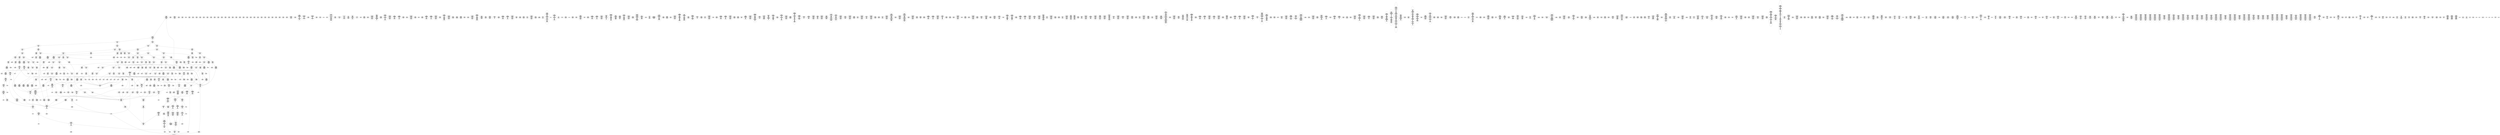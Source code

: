 /* Generated by GvGen v.1.0 (https://www.github.com/stricaud/gvgen) */

digraph G {
compound=true;
   node1 [label="[anywhere]"];
   node2 [label="# 0x0
PUSHX Data
PUSHX Data
MSTORE
PUSHX LogicData
CALLDATASIZE
LT
PUSHX Data
JUMPI
"];
   node3 [label="# 0xd
PUSHX Data
CALLDATALOAD
PUSHX BitData
SHR
PUSHX LogicData
GT
PUSHX Data
JUMPI
"];
   node4 [label="# 0x1e
PUSHX LogicData
GT
PUSHX Data
JUMPI
"];
   node5 [label="# 0x29
PUSHX LogicData
GT
PUSHX Data
JUMPI
"];
   node6 [label="# 0x34
PUSHX LogicData
GT
PUSHX Data
JUMPI
"];
   node7 [label="# 0x3f
PUSHX LogicData
EQ
PUSHX Data
JUMPI
"];
   node8 [label="# 0x4a
PUSHX LogicData
EQ
PUSHX Data
JUMPI
"];
   node9 [label="# 0x55
PUSHX LogicData
EQ
PUSHX Data
JUMPI
"];
   node10 [label="# 0x60
PUSHX LogicData
EQ
PUSHX Data
JUMPI
"];
   node11 [label="# 0x6b
PUSHX Data
JUMP
"];
   node12 [label="# 0x6f
JUMPDEST
PUSHX LogicData
EQ
PUSHX Data
JUMPI
"];
   node13 [label="# 0x7b
PUSHX LogicData
EQ
PUSHX Data
JUMPI
"];
   node14 [label="# 0x86
PUSHX LogicData
EQ
PUSHX Data
JUMPI
"];
   node15 [label="# 0x91
PUSHX Data
JUMP
"];
   node16 [label="# 0x95
JUMPDEST
PUSHX LogicData
EQ
PUSHX Data
JUMPI
"];
   node17 [label="# 0xa1
PUSHX LogicData
EQ
PUSHX Data
JUMPI
"];
   node18 [label="# 0xac
PUSHX LogicData
EQ
PUSHX Data
JUMPI
"];
   node19 [label="# 0xb7
PUSHX LogicData
EQ
PUSHX Data
JUMPI
"];
   node20 [label="# 0xc2
PUSHX LogicData
EQ
PUSHX Data
JUMPI
"];
   node21 [label="# 0xcd
PUSHX LogicData
EQ
PUSHX Data
JUMPI
"];
   node22 [label="# 0xd8
PUSHX Data
JUMP
"];
   node23 [label="# 0xdc
JUMPDEST
PUSHX LogicData
GT
PUSHX Data
JUMPI
"];
   node24 [label="# 0xe8
PUSHX LogicData
EQ
PUSHX Data
JUMPI
"];
   node25 [label="# 0xf3
PUSHX LogicData
EQ
PUSHX Data
JUMPI
"];
   node26 [label="# 0xfe
PUSHX LogicData
EQ
PUSHX Data
JUMPI
"];
   node27 [label="# 0x109
PUSHX LogicData
EQ
PUSHX Data
JUMPI
"];
   node28 [label="# 0x114
PUSHX LogicData
EQ
PUSHX Data
JUMPI
"];
   node29 [label="# 0x11f
PUSHX LogicData
EQ
PUSHX Data
JUMPI
"];
   node30 [label="# 0x12a
PUSHX Data
JUMP
"];
   node31 [label="# 0x12e
JUMPDEST
PUSHX LogicData
EQ
PUSHX Data
JUMPI
"];
   node32 [label="# 0x13a
PUSHX LogicData
EQ
PUSHX Data
JUMPI
"];
   node33 [label="# 0x145
PUSHX LogicData
EQ
PUSHX Data
JUMPI
"];
   node34 [label="# 0x150
PUSHX LogicData
EQ
PUSHX Data
JUMPI
"];
   node35 [label="# 0x15b
PUSHX LogicData
EQ
PUSHX Data
JUMPI
"];
   node36 [label="# 0x166
PUSHX LogicData
EQ
PUSHX Data
JUMPI
"];
   node37 [label="# 0x171
PUSHX Data
JUMP
"];
   node38 [label="# 0x175
JUMPDEST
PUSHX LogicData
GT
PUSHX Data
JUMPI
"];
   node39 [label="# 0x181
PUSHX LogicData
GT
PUSHX Data
JUMPI
"];
   node40 [label="# 0x18c
PUSHX LogicData
GT
PUSHX Data
JUMPI
"];
   node41 [label="# 0x197
PUSHX LogicData
EQ
PUSHX Data
JUMPI
"];
   node42 [label="# 0x1a2
PUSHX LogicData
EQ
PUSHX Data
JUMPI
"];
   node43 [label="# 0x1ad
PUSHX LogicData
EQ
PUSHX Data
JUMPI
"];
   node44 [label="# 0x1b8
PUSHX LogicData
EQ
PUSHX Data
JUMPI
"];
   node45 [label="# 0x1c3
PUSHX Data
JUMP
"];
   node46 [label="# 0x1c7
JUMPDEST
PUSHX LogicData
EQ
PUSHX Data
JUMPI
"];
   node47 [label="# 0x1d3
PUSHX LogicData
EQ
PUSHX Data
JUMPI
"];
   node48 [label="# 0x1de
PUSHX LogicData
EQ
PUSHX Data
JUMPI
"];
   node49 [label="# 0x1e9
PUSHX Data
JUMP
"];
   node50 [label="# 0x1ed
JUMPDEST
PUSHX LogicData
EQ
PUSHX Data
JUMPI
"];
   node51 [label="# 0x1f9
PUSHX LogicData
EQ
PUSHX Data
JUMPI
"];
   node52 [label="# 0x204
PUSHX LogicData
EQ
PUSHX Data
JUMPI
"];
   node53 [label="# 0x20f
PUSHX LogicData
EQ
PUSHX Data
JUMPI
"];
   node54 [label="# 0x21a
PUSHX LogicData
EQ
PUSHX Data
JUMPI
"];
   node55 [label="# 0x225
PUSHX LogicData
EQ
PUSHX Data
JUMPI
"];
   node56 [label="# 0x230
PUSHX Data
JUMP
"];
   node57 [label="# 0x234
JUMPDEST
PUSHX LogicData
GT
PUSHX Data
JUMPI
"];
   node58 [label="# 0x240
PUSHX LogicData
EQ
PUSHX Data
JUMPI
"];
   node59 [label="# 0x24b
PUSHX LogicData
EQ
PUSHX Data
JUMPI
"];
   node60 [label="# 0x256
PUSHX LogicData
EQ
PUSHX Data
JUMPI
"];
   node61 [label="# 0x261
PUSHX LogicData
EQ
PUSHX Data
JUMPI
"];
   node62 [label="# 0x26c
PUSHX LogicData
EQ
PUSHX Data
JUMPI
"];
   node63 [label="# 0x277
PUSHX LogicData
EQ
PUSHX Data
JUMPI
"];
   node64 [label="# 0x282
PUSHX Data
JUMP
"];
   node65 [label="# 0x286
JUMPDEST
PUSHX LogicData
EQ
PUSHX Data
JUMPI
"];
   node66 [label="# 0x292
PUSHX LogicData
EQ
PUSHX Data
JUMPI
"];
   node67 [label="# 0x29d
PUSHX LogicData
EQ
PUSHX Data
JUMPI
"];
   node68 [label="# 0x2a8
PUSHX LogicData
EQ
PUSHX Data
JUMPI
"];
   node69 [label="# 0x2b3
PUSHX LogicData
EQ
PUSHX Data
JUMPI
"];
   node70 [label="# 0x2be
PUSHX LogicData
EQ
PUSHX Data
JUMPI
"];
   node71 [label="# 0x2c9
PUSHX Data
JUMP
"];
   node72 [label="# 0x2cd
JUMPDEST
CALLDATASIZE
PUSHX Data
JUMPI
"];
   node73 [label="# 0x2d3
PUSHX Data
PUSHX Data
PUSHX Data
JUMP
"];
   node74 [label="# 0x2fb
JUMPDEST
CALLVALUE
PUSHX MemData
MLOAD
PUSHX Data
PUSHX Data
JUMP
"];
   node75 [label="# 0x30a
JUMPDEST
PUSHX MemData
MLOAD
SUB
LOGX
STOP
"];
   node76 [label="# 0x314
JUMPDEST
PUSHX Data
REVERT
"];
   node77 [label="# 0x319
JUMPDEST
CALLVALUE
ISZERO
PUSHX Data
JUMPI
"];
   node78 [label="# 0x321
PUSHX Data
REVERT
"];
   node79 [label="# 0x325
JUMPDEST
PUSHX Data
PUSHX Data
CALLDATASIZE
PUSHX Data
PUSHX Data
JUMP
"];
   node80 [label="# 0x334
JUMPDEST
PUSHX Data
JUMP
"];
   node81 [label="# 0x339
JUMPDEST
PUSHX MemData
MLOAD
PUSHX Data
PUSHX Data
JUMP
"];
   node82 [label="# 0x346
JUMPDEST
PUSHX MemData
MLOAD
SUB
RETURN
"];
   node83 [label="# 0x34f
JUMPDEST
CALLVALUE
ISZERO
PUSHX Data
JUMPI
"];
   node84 [label="# 0x357
PUSHX Data
REVERT
"];
   node85 [label="# 0x35b
JUMPDEST
PUSHX Data
PUSHX Data
JUMP
"];
   node86 [label="# 0x364
JUMPDEST
PUSHX MemData
MLOAD
PUSHX Data
PUSHX Data
JUMP
"];
   node87 [label="# 0x371
JUMPDEST
CALLVALUE
ISZERO
PUSHX Data
JUMPI
"];
   node88 [label="# 0x379
PUSHX Data
REVERT
"];
   node89 [label="# 0x37d
JUMPDEST
PUSHX Data
PUSHX Data
CALLDATASIZE
PUSHX Data
PUSHX Data
JUMP
"];
   node90 [label="# 0x38c
JUMPDEST
PUSHX Data
JUMP
"];
   node91 [label="# 0x391
JUMPDEST
PUSHX MemData
MLOAD
PUSHX Data
PUSHX Data
JUMP
"];
   node92 [label="# 0x39e
JUMPDEST
CALLVALUE
ISZERO
PUSHX Data
JUMPI
"];
   node93 [label="# 0x3a6
PUSHX Data
REVERT
"];
   node94 [label="# 0x3aa
JUMPDEST
PUSHX Data
PUSHX Data
CALLDATASIZE
PUSHX Data
PUSHX Data
JUMP
"];
   node95 [label="# 0x3b9
JUMPDEST
PUSHX Data
JUMP
"];
   node96 [label="# 0x3be
JUMPDEST
STOP
"];
   node97 [label="# 0x3c0
JUMPDEST
CALLVALUE
ISZERO
PUSHX Data
JUMPI
"];
   node98 [label="# 0x3c8
PUSHX Data
REVERT
"];
   node99 [label="# 0x3cc
JUMPDEST
PUSHX Data
PUSHX Data
CALLDATASIZE
PUSHX Data
PUSHX Data
JUMP
"];
   node100 [label="# 0x3db
JUMPDEST
PUSHX Data
JUMP
"];
   node101 [label="# 0x3e0
JUMPDEST
CALLVALUE
ISZERO
PUSHX Data
JUMPI
"];
   node102 [label="# 0x3e8
PUSHX Data
REVERT
"];
   node103 [label="# 0x3ec
JUMPDEST
PUSHX Data
PUSHX Data
JUMP
"];
   node104 [label="# 0x3f5
JUMPDEST
PUSHX MemData
MLOAD
PUSHX Data
PUSHX Data
JUMP
"];
   node105 [label="# 0x402
JUMPDEST
CALLVALUE
ISZERO
PUSHX Data
JUMPI
"];
   node106 [label="# 0x40a
PUSHX Data
REVERT
"];
   node107 [label="# 0x40e
JUMPDEST
PUSHX Data
PUSHX Data
CALLDATASIZE
PUSHX Data
PUSHX Data
JUMP
"];
   node108 [label="# 0x41d
JUMPDEST
PUSHX Data
JUMP
"];
   node109 [label="# 0x422
JUMPDEST
CALLVALUE
ISZERO
PUSHX Data
JUMPI
"];
   node110 [label="# 0x42a
PUSHX Data
REVERT
"];
   node111 [label="# 0x42e
JUMPDEST
PUSHX Data
PUSHX Data
CALLDATASIZE
PUSHX Data
PUSHX Data
JUMP
"];
   node112 [label="# 0x43d
JUMPDEST
PUSHX Data
JUMP
"];
   node113 [label="# 0x442
JUMPDEST
CALLVALUE
ISZERO
PUSHX Data
JUMPI
"];
   node114 [label="# 0x44a
PUSHX Data
REVERT
"];
   node115 [label="# 0x44e
JUMPDEST
PUSHX Data
PUSHX Data
JUMP
"];
   node116 [label="# 0x457
JUMPDEST
CALLVALUE
ISZERO
PUSHX Data
JUMPI
"];
   node117 [label="# 0x45f
PUSHX Data
REVERT
"];
   node118 [label="# 0x463
JUMPDEST
PUSHX Data
PUSHX Data
JUMP
"];
   node119 [label="# 0x46c
JUMPDEST
CALLVALUE
ISZERO
PUSHX Data
JUMPI
"];
   node120 [label="# 0x474
PUSHX Data
REVERT
"];
   node121 [label="# 0x478
JUMPDEST
PUSHX Data
PUSHX Data
CALLDATASIZE
PUSHX Data
PUSHX Data
JUMP
"];
   node122 [label="# 0x487
JUMPDEST
PUSHX Data
JUMP
"];
   node123 [label="# 0x48c
JUMPDEST
CALLVALUE
ISZERO
PUSHX Data
JUMPI
"];
   node124 [label="# 0x494
PUSHX Data
REVERT
"];
   node125 [label="# 0x498
JUMPDEST
PUSHX Data
PUSHX Data
CALLDATASIZE
PUSHX Data
PUSHX Data
JUMP
"];
   node126 [label="# 0x4a7
JUMPDEST
PUSHX Data
JUMP
"];
   node127 [label="# 0x4ac
JUMPDEST
CALLVALUE
ISZERO
PUSHX Data
JUMPI
"];
   node128 [label="# 0x4b4
PUSHX Data
REVERT
"];
   node129 [label="# 0x4b8
JUMPDEST
PUSHX Data
PUSHX Data
JUMP
"];
   node130 [label="# 0x4c1
JUMPDEST
CALLVALUE
ISZERO
PUSHX Data
JUMPI
"];
   node131 [label="# 0x4c9
PUSHX Data
REVERT
"];
   node132 [label="# 0x4cd
JUMPDEST
PUSHX Data
PUSHX Data
JUMP
"];
   node133 [label="# 0x4d6
JUMPDEST
CALLVALUE
ISZERO
PUSHX Data
JUMPI
"];
   node134 [label="# 0x4de
PUSHX Data
REVERT
"];
   node135 [label="# 0x4e2
JUMPDEST
PUSHX Data
PUSHX Data
JUMP
"];
   node136 [label="# 0x4eb
JUMPDEST
CALLVALUE
ISZERO
PUSHX Data
JUMPI
"];
   node137 [label="# 0x4f3
PUSHX Data
REVERT
"];
   node138 [label="# 0x4f7
JUMPDEST
PUSHX Data
PUSHX Data
JUMP
"];
   node139 [label="# 0x500
JUMPDEST
CALLVALUE
ISZERO
PUSHX Data
JUMPI
"];
   node140 [label="# 0x508
PUSHX Data
REVERT
"];
   node141 [label="# 0x50c
JUMPDEST
PUSHX Data
PUSHX Data
CALLDATASIZE
PUSHX Data
PUSHX Data
JUMP
"];
   node142 [label="# 0x51b
JUMPDEST
PUSHX Data
JUMP
"];
   node143 [label="# 0x520
JUMPDEST
CALLVALUE
ISZERO
PUSHX Data
JUMPI
"];
   node144 [label="# 0x528
PUSHX Data
REVERT
"];
   node145 [label="# 0x52c
JUMPDEST
PUSHX Data
PUSHX Data
CALLDATASIZE
PUSHX Data
PUSHX Data
JUMP
"];
   node146 [label="# 0x53b
JUMPDEST
PUSHX Data
JUMP
"];
   node147 [label="# 0x540
JUMPDEST
CALLVALUE
ISZERO
PUSHX Data
JUMPI
"];
   node148 [label="# 0x548
PUSHX Data
REVERT
"];
   node149 [label="# 0x54c
JUMPDEST
PUSHX Data
PUSHX Data
CALLDATASIZE
PUSHX Data
PUSHX Data
JUMP
"];
   node150 [label="# 0x55b
JUMPDEST
PUSHX Data
JUMP
"];
   node151 [label="# 0x560
JUMPDEST
CALLVALUE
ISZERO
PUSHX Data
JUMPI
"];
   node152 [label="# 0x568
PUSHX Data
REVERT
"];
   node153 [label="# 0x56c
JUMPDEST
PUSHX Data
PUSHX Data
CALLDATASIZE
PUSHX Data
PUSHX Data
JUMP
"];
   node154 [label="# 0x57b
JUMPDEST
PUSHX Data
JUMP
"];
   node155 [label="# 0x580
JUMPDEST
CALLVALUE
ISZERO
PUSHX Data
JUMPI
"];
   node156 [label="# 0x588
PUSHX Data
REVERT
"];
   node157 [label="# 0x58c
JUMPDEST
PUSHX Data
PUSHX Data
CALLDATASIZE
PUSHX Data
PUSHX Data
JUMP
"];
   node158 [label="# 0x59b
JUMPDEST
PUSHX Data
JUMP
"];
   node159 [label="# 0x5a0
JUMPDEST
CALLVALUE
ISZERO
PUSHX Data
JUMPI
"];
   node160 [label="# 0x5a8
PUSHX Data
REVERT
"];
   node161 [label="# 0x5ac
JUMPDEST
PUSHX Data
PUSHX Data
CALLDATASIZE
PUSHX Data
PUSHX Data
JUMP
"];
   node162 [label="# 0x5bb
JUMPDEST
PUSHX Data
JUMP
"];
   node163 [label="# 0x5c0
JUMPDEST
CALLVALUE
ISZERO
PUSHX Data
JUMPI
"];
   node164 [label="# 0x5c8
PUSHX Data
REVERT
"];
   node165 [label="# 0x5cc
JUMPDEST
PUSHX Data
PUSHX Data
CALLDATASIZE
PUSHX Data
PUSHX Data
JUMP
"];
   node166 [label="# 0x5db
JUMPDEST
PUSHX Data
JUMP
"];
   node167 [label="# 0x5e0
JUMPDEST
CALLVALUE
ISZERO
PUSHX Data
JUMPI
"];
   node168 [label="# 0x5e8
PUSHX Data
REVERT
"];
   node169 [label="# 0x5ec
JUMPDEST
PUSHX Data
PUSHX Data
CALLDATASIZE
PUSHX Data
PUSHX Data
JUMP
"];
   node170 [label="# 0x5fb
JUMPDEST
PUSHX Data
JUMP
"];
   node171 [label="# 0x600
JUMPDEST
CALLVALUE
ISZERO
PUSHX Data
JUMPI
"];
   node172 [label="# 0x608
PUSHX Data
REVERT
"];
   node173 [label="# 0x60c
JUMPDEST
PUSHX Data
PUSHX Data
JUMP
"];
   node174 [label="# 0x615
JUMPDEST
CALLVALUE
ISZERO
PUSHX Data
JUMPI
"];
   node175 [label="# 0x61d
PUSHX Data
REVERT
"];
   node176 [label="# 0x621
JUMPDEST
PUSHX Data
PUSHX Data
CALLDATASIZE
PUSHX Data
PUSHX Data
JUMP
"];
   node177 [label="# 0x630
JUMPDEST
PUSHX Data
JUMP
"];
   node178 [label="# 0x635
JUMPDEST
CALLVALUE
ISZERO
PUSHX Data
JUMPI
"];
   node179 [label="# 0x63d
PUSHX Data
REVERT
"];
   node180 [label="# 0x641
JUMPDEST
PUSHX Data
PUSHX Data
JUMP
"];
   node181 [label="# 0x64a
JUMPDEST
CALLVALUE
ISZERO
PUSHX Data
JUMPI
"];
   node182 [label="# 0x652
PUSHX Data
REVERT
"];
   node183 [label="# 0x656
JUMPDEST
PUSHX Data
PUSHX Data
CALLDATASIZE
PUSHX Data
PUSHX Data
JUMP
"];
   node184 [label="# 0x665
JUMPDEST
PUSHX Data
JUMP
"];
   node185 [label="# 0x66a
JUMPDEST
CALLVALUE
ISZERO
PUSHX Data
JUMPI
"];
   node186 [label="# 0x672
PUSHX Data
REVERT
"];
   node187 [label="# 0x676
JUMPDEST
PUSHX Data
PUSHX Data
JUMP
"];
   node188 [label="# 0x67f
JUMPDEST
CALLVALUE
ISZERO
PUSHX Data
JUMPI
"];
   node189 [label="# 0x687
PUSHX Data
REVERT
"];
   node190 [label="# 0x68b
JUMPDEST
PUSHX Data
PUSHX Data
JUMP
"];
   node191 [label="# 0x694
JUMPDEST
CALLVALUE
ISZERO
PUSHX Data
JUMPI
"];
   node192 [label="# 0x69c
PUSHX Data
REVERT
"];
   node193 [label="# 0x6a0
JUMPDEST
PUSHX Data
PUSHX Data
JUMP
"];
   node194 [label="# 0x6a9
JUMPDEST
CALLVALUE
ISZERO
PUSHX Data
JUMPI
"];
   node195 [label="# 0x6b1
PUSHX Data
REVERT
"];
   node196 [label="# 0x6b5
JUMPDEST
PUSHX Data
PUSHX Data
JUMP
"];
   node197 [label="# 0x6be
JUMPDEST
CALLVALUE
ISZERO
PUSHX Data
JUMPI
"];
   node198 [label="# 0x6c6
PUSHX Data
REVERT
"];
   node199 [label="# 0x6ca
JUMPDEST
PUSHX Data
PUSHX Data
JUMP
"];
   node200 [label="# 0x6d3
JUMPDEST
CALLVALUE
ISZERO
PUSHX Data
JUMPI
"];
   node201 [label="# 0x6db
PUSHX Data
REVERT
"];
   node202 [label="# 0x6df
JUMPDEST
PUSHX Data
PUSHX Data
CALLDATASIZE
PUSHX Data
PUSHX Data
JUMP
"];
   node203 [label="# 0x6ee
JUMPDEST
PUSHX Data
JUMP
"];
   node204 [label="# 0x6f3
JUMPDEST
CALLVALUE
ISZERO
PUSHX Data
JUMPI
"];
   node205 [label="# 0x6fb
PUSHX Data
REVERT
"];
   node206 [label="# 0x6ff
JUMPDEST
PUSHX Data
PUSHX Data
CALLDATASIZE
PUSHX Data
PUSHX Data
JUMP
"];
   node207 [label="# 0x70e
JUMPDEST
PUSHX Data
JUMP
"];
   node208 [label="# 0x713
JUMPDEST
CALLVALUE
ISZERO
PUSHX Data
JUMPI
"];
   node209 [label="# 0x71b
PUSHX Data
REVERT
"];
   node210 [label="# 0x71f
JUMPDEST
PUSHX Data
PUSHX Data
JUMP
"];
   node211 [label="# 0x728
JUMPDEST
PUSHX Data
PUSHX Data
CALLDATASIZE
PUSHX Data
PUSHX Data
JUMP
"];
   node212 [label="# 0x736
JUMPDEST
PUSHX Data
JUMP
"];
   node213 [label="# 0x73b
JUMPDEST
CALLVALUE
ISZERO
PUSHX Data
JUMPI
"];
   node214 [label="# 0x743
PUSHX Data
REVERT
"];
   node215 [label="# 0x747
JUMPDEST
PUSHX Data
PUSHX Data
CALLDATASIZE
PUSHX Data
PUSHX Data
JUMP
"];
   node216 [label="# 0x756
JUMPDEST
PUSHX Data
JUMP
"];
   node217 [label="# 0x75b
JUMPDEST
CALLVALUE
ISZERO
PUSHX Data
JUMPI
"];
   node218 [label="# 0x763
PUSHX Data
REVERT
"];
   node219 [label="# 0x767
JUMPDEST
PUSHX Data
PUSHX Data
CALLDATASIZE
PUSHX Data
PUSHX Data
JUMP
"];
   node220 [label="# 0x776
JUMPDEST
PUSHX Data
JUMP
"];
   node221 [label="# 0x77b
JUMPDEST
CALLVALUE
ISZERO
PUSHX Data
JUMPI
"];
   node222 [label="# 0x783
PUSHX Data
REVERT
"];
   node223 [label="# 0x787
JUMPDEST
PUSHX Data
PUSHX Data
CALLDATASIZE
PUSHX Data
PUSHX Data
JUMP
"];
   node224 [label="# 0x796
JUMPDEST
PUSHX Data
JUMP
"];
   node225 [label="# 0x79b
JUMPDEST
CALLVALUE
ISZERO
PUSHX Data
JUMPI
"];
   node226 [label="# 0x7a3
PUSHX Data
REVERT
"];
   node227 [label="# 0x7a7
JUMPDEST
PUSHX Data
PUSHX Data
CALLDATASIZE
PUSHX Data
PUSHX Data
JUMP
"];
   node228 [label="# 0x7b6
JUMPDEST
PUSHX Data
JUMP
"];
   node229 [label="# 0x7bb
JUMPDEST
CALLVALUE
ISZERO
PUSHX Data
JUMPI
"];
   node230 [label="# 0x7c3
PUSHX Data
REVERT
"];
   node231 [label="# 0x7c7
JUMPDEST
PUSHX Data
PUSHX Data
JUMP
"];
   node232 [label="# 0x7d0
JUMPDEST
CALLVALUE
ISZERO
PUSHX Data
JUMPI
"];
   node233 [label="# 0x7d8
PUSHX Data
REVERT
"];
   node234 [label="# 0x7dc
JUMPDEST
PUSHX Data
PUSHX Data
CALLDATASIZE
PUSHX Data
PUSHX Data
JUMP
"];
   node235 [label="# 0x7eb
JUMPDEST
PUSHX Data
JUMP
"];
   node236 [label="# 0x7f0
JUMPDEST
CALLVALUE
ISZERO
PUSHX Data
JUMPI
"];
   node237 [label="# 0x7f8
PUSHX Data
REVERT
"];
   node238 [label="# 0x7fc
JUMPDEST
PUSHX Data
PUSHX Data
CALLDATASIZE
PUSHX Data
PUSHX Data
JUMP
"];
   node239 [label="# 0x80b
JUMPDEST
PUSHX Data
JUMP
"];
   node240 [label="# 0x810
JUMPDEST
CALLVALUE
ISZERO
PUSHX Data
JUMPI
"];
   node241 [label="# 0x818
PUSHX Data
REVERT
"];
   node242 [label="# 0x81c
JUMPDEST
PUSHX Data
PUSHX Data
JUMP
"];
   node243 [label="# 0x825
JUMPDEST
PUSHX Data
PUSHX Data
CALLDATASIZE
PUSHX Data
PUSHX Data
JUMP
"];
   node244 [label="# 0x833
JUMPDEST
PUSHX Data
JUMP
"];
   node245 [label="# 0x838
JUMPDEST
CALLVALUE
ISZERO
PUSHX Data
JUMPI
"];
   node246 [label="# 0x840
PUSHX Data
REVERT
"];
   node247 [label="# 0x844
JUMPDEST
PUSHX Data
PUSHX Data
CALLDATASIZE
PUSHX Data
PUSHX Data
JUMP
"];
   node248 [label="# 0x853
JUMPDEST
PUSHX Data
JUMP
"];
   node249 [label="# 0x858
JUMPDEST
CALLVALUE
ISZERO
PUSHX Data
JUMPI
"];
   node250 [label="# 0x860
PUSHX Data
REVERT
"];
   node251 [label="# 0x864
JUMPDEST
PUSHX Data
PUSHX Data
CALLDATASIZE
PUSHX Data
PUSHX Data
JUMP
"];
   node252 [label="# 0x873
JUMPDEST
PUSHX Data
JUMP
"];
   node253 [label="# 0x878
JUMPDEST
CALLVALUE
ISZERO
PUSHX Data
JUMPI
"];
   node254 [label="# 0x880
PUSHX Data
REVERT
"];
   node255 [label="# 0x884
JUMPDEST
PUSHX Data
PUSHX Data
CALLDATASIZE
PUSHX Data
PUSHX Data
JUMP
"];
   node256 [label="# 0x893
JUMPDEST
PUSHX Data
JUMP
"];
   node257 [label="# 0x898
JUMPDEST
PUSHX MemData
MLOAD
PUSHX Data
PUSHX Data
JUMP
"];
   node258 [label="# 0x8a5
JUMPDEST
CALLVALUE
ISZERO
PUSHX Data
JUMPI
"];
   node259 [label="# 0x8ad
PUSHX Data
REVERT
"];
   node260 [label="# 0x8b1
JUMPDEST
PUSHX Data
PUSHX Data
CALLDATASIZE
PUSHX Data
PUSHX Data
JUMP
"];
   node261 [label="# 0x8c0
JUMPDEST
PUSHX Data
JUMP
"];
   node262 [label="# 0x8c5
JUMPDEST
CALLER
JUMP
"];
   node263 [label="# 0x8c9
JUMPDEST
PUSHX Data
PUSHX ArithData
PUSHX BitData
PUSHX BitData
SHL
SUB
NOT
AND
PUSHX BitData
PUSHX BitData
SHL
EQ
PUSHX Data
JUMPI
"];
   node264 [label="# 0x8e5
PUSHX ArithData
PUSHX BitData
PUSHX BitData
SHL
SUB
NOT
AND
PUSHX BitData
PUSHX BitData
SHL
EQ
"];
   node265 [label="# 0x8fa
JUMPDEST
PUSHX Data
JUMPI
"];
   node266 [label="# 0x900
PUSHX ArithData
PUSHX BitData
PUSHX BitData
SHL
SUB
NOT
AND
PUSHX BitData
PUSHX BitData
SHL
EQ
"];
   node267 [label="# 0x915
JUMPDEST
PUSHX Data
JUMPI
"];
   node268 [label="# 0x91b
PUSHX Data
PUSHX Data
JUMP
"];
   node269 [label="# 0x924
JUMPDEST
"];
   node270 [label="# 0x927
JUMPDEST
JUMP
"];
   node271 [label="# 0x92c
JUMPDEST
PUSHX Data
PUSHX StorData
SLOAD
PUSHX Data
PUSHX Data
JUMP
"];
   node272 [label="# 0x93b
JUMPDEST
PUSHX ArithData
ADD
PUSHX ArithData
DIV
MUL
PUSHX ArithData
ADD
PUSHX MemData
MLOAD
ADD
PUSHX Data
MSTORE
MSTORE
PUSHX ArithData
ADD
SLOAD
PUSHX Data
PUSHX Data
JUMP
"];
   node273 [label="# 0x967
JUMPDEST
ISZERO
PUSHX Data
JUMPI
"];
   node274 [label="# 0x96e
PUSHX LogicData
LT
PUSHX Data
JUMPI
"];
   node275 [label="# 0x976
PUSHX ArithData
SLOAD
DIV
MUL
MSTORE
PUSHX ArithData
ADD
PUSHX Data
JUMP
"];
   node276 [label="# 0x989
JUMPDEST
ADD
PUSHX Data
MSTORE
PUSHX Data
PUSHX Data
SHA3
"];
   node277 [label="# 0x997
JUMPDEST
SLOAD
MSTORE
PUSHX ArithData
ADD
PUSHX ArithData
ADD
GT
PUSHX Data
JUMPI
"];
   node278 [label="# 0x9ab
SUB
PUSHX BitData
AND
ADD
"];
   node279 [label="# 0x9b4
JUMPDEST
JUMP
"];
   node280 [label="# 0x9be
JUMPDEST
PUSHX Data
PUSHX Data
PUSHX Data
JUMP
"];
   node281 [label="# 0x9c9
JUMPDEST
PUSHX Data
JUMPI
"];
   node282 [label="# 0x9ce
PUSHX MemData
MLOAD
PUSHX BitData
PUSHX BitData
SHL
MSTORE
PUSHX ArithData
ADD
PUSHX Data
PUSHX Data
JUMP
"];
   node283 [label="# 0x9e5
JUMPDEST
PUSHX MemData
MLOAD
SUB
REVERT
"];
   node284 [label="# 0x9ee
JUMPDEST
PUSHX Data
MSTORE
PUSHX Data
PUSHX Data
MSTORE
PUSHX Data
SHA3
SLOAD
PUSHX ArithData
PUSHX BitData
PUSHX BitData
SHL
SUB
AND
JUMP
"];
   node285 [label="# 0xa0a
JUMPDEST
PUSHX Data
PUSHX Data
PUSHX Data
JUMP
"];
   node286 [label="# 0xa15
JUMPDEST
PUSHX ArithData
PUSHX BitData
PUSHX BitData
SHL
SUB
AND
PUSHX ArithData
PUSHX BitData
PUSHX BitData
SHL
SUB
AND
EQ
ISZERO
PUSHX Data
JUMPI
"];
   node287 [label="# 0xa32
PUSHX MemData
MLOAD
PUSHX BitData
PUSHX BitData
SHL
MSTORE
PUSHX ArithData
ADD
PUSHX Data
PUSHX Data
JUMP
"];
   node288 [label="# 0xa49
JUMPDEST
PUSHX ArithData
PUSHX BitData
PUSHX BitData
SHL
SUB
AND
PUSHX Data
PUSHX Data
JUMP
"];
   node289 [label="# 0xa5b
JUMPDEST
PUSHX ArithData
PUSHX BitData
PUSHX BitData
SHL
SUB
AND
EQ
PUSHX Data
JUMPI
"];
   node290 [label="# 0xa6b
PUSHX Data
PUSHX Data
PUSHX Data
JUMP
"];
   node291 [label="# 0xa77
JUMPDEST
PUSHX Data
JUMPI
"];
   node292 [label="# 0xa7c
PUSHX MemData
MLOAD
PUSHX BitData
PUSHX BitData
SHL
MSTORE
PUSHX ArithData
ADD
PUSHX Data
PUSHX Data
JUMP
"];
   node293 [label="# 0xa93
JUMPDEST
PUSHX Data
PUSHX Data
JUMP
"];
   node294 [label="# 0xa9e
JUMPDEST
JUMP
"];
   node295 [label="# 0xaa3
JUMPDEST
PUSHX Data
PUSHX Data
JUMP
"];
   node296 [label="# 0xaab
JUMPDEST
PUSHX ArithData
PUSHX BitData
PUSHX BitData
SHL
SUB
AND
PUSHX Data
PUSHX Data
JUMP
"];
   node297 [label="# 0xabc
JUMPDEST
PUSHX ArithData
PUSHX BitData
PUSHX BitData
SHL
SUB
AND
EQ
PUSHX Data
JUMPI
"];
   node298 [label="# 0xacb
PUSHX MemData
MLOAD
PUSHX BitData
PUSHX BitData
SHL
MSTORE
PUSHX ArithData
ADD
PUSHX Data
PUSHX Data
JUMP
"];
   node299 [label="# 0xae2
JUMPDEST
PUSHX Data
SSTORE
JUMP
"];
   node300 [label="# 0xae7
JUMPDEST
PUSHX StorData
SLOAD
JUMP
"];
   node301 [label="# 0xaed
JUMPDEST
PUSHX ArithData
PUSHX BitData
PUSHX BitData
SHL
SUB
AND
PUSHX Data
MSTORE
PUSHX Data
PUSHX Data
MSTORE
PUSHX Data
SHA3
SLOAD
PUSHX Data
JUMPI
"];
   node302 [label="# 0xb0b
PUSHX MemData
MLOAD
PUSHX BitData
PUSHX BitData
SHL
MSTORE
PUSHX ArithData
ADD
PUSHX Data
PUSHX Data
JUMP
"];
   node303 [label="# 0xb22
JUMPDEST
PUSHX Data
PUSHX Data
PUSHX Data
JUMP
"];
   node304 [label="# 0xb2c
JUMPDEST
PUSHX Data
SELFBALANCE
PUSHX Data
JUMP
"];
   node305 [label="# 0xb36
JUMPDEST
PUSHX Data
PUSHX Data
PUSHX Data
PUSHX Data
JUMP
"];
   node306 [label="# 0xb48
JUMPDEST
PUSHX Data
JUMP
"];
   node307 [label="# 0xb4d
JUMPDEST
PUSHX Data
JUMPI
"];
   node308 [label="# 0xb55
PUSHX MemData
MLOAD
PUSHX BitData
PUSHX BitData
SHL
MSTORE
PUSHX ArithData
ADD
PUSHX Data
PUSHX Data
JUMP
"];
   node309 [label="# 0xb6c
JUMPDEST
PUSHX ArithData
PUSHX BitData
PUSHX BitData
SHL
SUB
AND
PUSHX Data
MSTORE
PUSHX Data
PUSHX Data
MSTORE
PUSHX Data
SHA3
SLOAD
PUSHX Data
PUSHX Data
JUMP
"];
   node310 [label="# 0xb94
JUMPDEST
SSTORE
PUSHX StorData
PUSHX Data
SLOAD
PUSHX Data
PUSHX Data
JUMP
"];
   node311 [label="# 0xbad
JUMPDEST
SSTORE
PUSHX Data
PUSHX Data
JUMP
"];
   node312 [label="# 0xbbd
JUMPDEST
PUSHX Data
PUSHX MemData
MLOAD
PUSHX Data
PUSHX Data
JUMP
"];
   node313 [label="# 0xbee
JUMPDEST
PUSHX MemData
MLOAD
SUB
LOGX
JUMP
"];
   node314 [label="# 0xbfb
JUMPDEST
PUSHX Data
PUSHX Data
JUMP
"];
   node315 [label="# 0xc03
JUMPDEST
PUSHX ArithData
PUSHX BitData
PUSHX BitData
SHL
SUB
AND
PUSHX Data
PUSHX Data
JUMP
"];
   node316 [label="# 0xc14
JUMPDEST
PUSHX ArithData
PUSHX BitData
PUSHX BitData
SHL
SUB
AND
EQ
PUSHX Data
JUMPI
"];
   node317 [label="# 0xc23
PUSHX MemData
MLOAD
PUSHX BitData
PUSHX BitData
SHL
MSTORE
PUSHX ArithData
ADD
PUSHX Data
PUSHX Data
JUMP
"];
   node318 [label="# 0xc3a
JUMPDEST
PUSHX Data
SSTORE
JUMP
"];
   node319 [label="# 0xc3f
JUMPDEST
PUSHX StorData
SLOAD
JUMP
"];
   node320 [label="# 0xc45
JUMPDEST
PUSHX StorData
SLOAD
JUMP
"];
   node321 [label="# 0xc4b
JUMPDEST
PUSHX Data
PUSHX Data
JUMP
"];
   node322 [label="# 0xc56
JUMPDEST
PUSHX Data
PUSHX Data
PUSHX Data
JUMP
"];
   node323 [label="# 0xc61
JUMPDEST
LT
PUSHX Data
JUMPI
"];
   node324 [label="# 0xc68
PUSHX MemData
MLOAD
PUSHX BitData
PUSHX BitData
SHL
MSTORE
PUSHX ArithData
ADD
PUSHX Data
PUSHX Data
JUMP
"];
   node325 [label="# 0xc7f
JUMPDEST
PUSHX Data
PUSHX Data
PUSHX Data
JUMP
"];
   node326 [label="# 0xc89
JUMPDEST
PUSHX Data
PUSHX Data
"];
   node327 [label="# 0xc91
JUMPDEST
LT
ISZERO
PUSHX Data
JUMPI
"];
   node328 [label="# 0xc9a
PUSHX Data
MSTORE
PUSHX Data
PUSHX ArithData
MSTORE
PUSHX Data
SHA3
MLOAD
ADD
MSTORE
SLOAD
PUSHX ArithData
PUSHX BitData
PUSHX BitData
SHL
SUB
AND
MSTORE
PUSHX BitData
PUSHX BitData
SHL
DIV
PUSHX BitData
AND
ADD
MSTORE
ISZERO
PUSHX Data
JUMPI
"];
   node329 [label="# 0xce0
MLOAD
"];
   node330 [label="# 0xce4
JUMPDEST
PUSHX ArithData
PUSHX BitData
PUSHX BitData
SHL
SUB
AND
PUSHX ArithData
PUSHX BitData
PUSHX BitData
SHL
SUB
AND
EQ
ISZERO
PUSHX Data
JUMPI
"];
   node331 [label="# 0xcff
EQ
ISZERO
PUSHX Data
JUMPI
"];
   node332 [label="# 0xd07
PUSHX Data
JUMP
"];
   node333 [label="# 0xd12
JUMPDEST
PUSHX Data
PUSHX Data
JUMP
"];
   node334 [label="# 0xd1c
JUMPDEST
"];
   node335 [label="# 0xd20
JUMPDEST
PUSHX Data
PUSHX Data
JUMP
"];
   node336 [label="# 0xd2b
JUMPDEST
PUSHX Data
JUMP
"];
   node337 [label="# 0xd33
JUMPDEST
PUSHX MemData
MLOAD
PUSHX BitData
PUSHX BitData
SHL
MSTORE
PUSHX ArithData
ADD
PUSHX Data
PUSHX Data
JUMP
"];
   node338 [label="# 0xd4c
JUMPDEST
JUMP
"];
   node339 [label="# 0xd52
JUMPDEST
PUSHX StorData
SLOAD
JUMP
"];
   node340 [label="# 0xd58
JUMPDEST
PUSHX Data
JUMP
"];
   node341 [label="# 0xd7c
JUMPDEST
PUSHX StorData
SLOAD
JUMP
"];
   node342 [label="# 0xd82
JUMPDEST
PUSHX Data
PUSHX Data
JUMP
"];
   node343 [label="# 0xd8a
JUMPDEST
PUSHX ArithData
PUSHX BitData
PUSHX BitData
SHL
SUB
AND
PUSHX Data
PUSHX Data
JUMP
"];
   node344 [label="# 0xd9b
JUMPDEST
PUSHX ArithData
PUSHX BitData
PUSHX BitData
SHL
SUB
AND
EQ
PUSHX Data
JUMPI
"];
   node345 [label="# 0xdaa
PUSHX MemData
MLOAD
PUSHX BitData
PUSHX BitData
SHL
MSTORE
PUSHX ArithData
ADD
PUSHX Data
PUSHX Data
JUMP
"];
   node346 [label="# 0xdc1
JUMPDEST
PUSHX MemData
MLOAD
SELFBALANCE
CALLER
ISZERO
PUSHX ArithData
MUL
PUSHX Data
CALL
ISZERO
ISZERO
PUSHX Data
JUMPI
"];
   node347 [label="# 0xde7
RETURNDATASIZE
PUSHX Data
RETURNDATACOPY
RETURNDATASIZE
PUSHX Data
REVERT
"];
   node348 [label="# 0xdf0
JUMPDEST
JUMP
"];
   node349 [label="# 0xdf4
JUMPDEST
PUSHX Data
PUSHX Data
JUMP
"];
   node350 [label="# 0xdfc
JUMPDEST
PUSHX ArithData
PUSHX BitData
PUSHX BitData
SHL
SUB
AND
PUSHX Data
PUSHX Data
JUMP
"];
   node351 [label="# 0xe0d
JUMPDEST
PUSHX ArithData
PUSHX BitData
PUSHX BitData
SHL
SUB
AND
EQ
PUSHX Data
JUMPI
"];
   node352 [label="# 0xe1c
PUSHX MemData
MLOAD
PUSHX BitData
PUSHX BitData
SHL
MSTORE
PUSHX ArithData
ADD
PUSHX Data
PUSHX Data
JUMP
"];
   node353 [label="# 0xe33
JUMPDEST
PUSHX StorData
SLOAD
ISZERO
ISZERO
PUSHX ArithData
MUL
PUSHX BitData
NOT
AND
OR
SSTORE
JUMP
"];
   node354 [label="# 0xe4d
JUMPDEST
PUSHX ArithData
PUSHX BitData
PUSHX BitData
SHL
SUB
AND
PUSHX Data
MSTORE
PUSHX Data
PUSHX Data
MSTORE
PUSHX Data
SHA3
AND
MSTORE
MSTORE
SHA3
SLOAD
JUMP
"];
   node355 [label="# 0xe78
JUMPDEST
PUSHX Data
PUSHX MemData
MLOAD
PUSHX ArithData
ADD
PUSHX Data
MSTORE
PUSHX Data
MSTORE
PUSHX Data
JUMP
"];
   node356 [label="# 0xe93
JUMPDEST
PUSHX Data
PUSHX Data
MSTORE
PUSHX Data
MSTORE
PUSHX Data
SHA3
SLOAD
JUMP
"];
   node357 [label="# 0xea5
JUMPDEST
PUSHX ArithData
PUSHX BitData
PUSHX BitData
SHL
SUB
AND
PUSHX Data
MSTORE
PUSHX Data
PUSHX Data
MSTORE
PUSHX Data
SHA3
SLOAD
PUSHX Data
JUMPI
"];
   node358 [label="# 0xec3
PUSHX MemData
MLOAD
PUSHX BitData
PUSHX BitData
SHL
MSTORE
PUSHX ArithData
ADD
PUSHX Data
PUSHX Data
JUMP
"];
   node359 [label="# 0xeda
JUMPDEST
PUSHX Data
PUSHX Data
PUSHX Data
JUMP
"];
   node360 [label="# 0xee5
JUMPDEST
PUSHX MemData
MLOAD
PUSHX BitData
PUSHX BitData
SHL
MSTORE
PUSHX ArithData
PUSHX BitData
PUSHX BitData
SHL
SUB
AND
PUSHX Data
PUSHX Data
ADDRESS
PUSHX ArithData
ADD
PUSHX Data
JUMP
"];
   node361 [label="# 0xf11
JUMPDEST
PUSHX Data
PUSHX MemData
MLOAD
SUB
EXTCODESIZE
ISZERO
ISZERO
PUSHX Data
JUMPI
"];
   node362 [label="# 0xf25
PUSHX Data
REVERT
"];
   node363 [label="# 0xf29
JUMPDEST
GAS
STATICCALL
ISZERO
ISZERO
PUSHX Data
JUMPI
"];
   node364 [label="# 0xf34
RETURNDATASIZE
PUSHX Data
RETURNDATACOPY
RETURNDATASIZE
PUSHX Data
REVERT
"];
   node365 [label="# 0xf3d
JUMPDEST
PUSHX MemData
MLOAD
RETURNDATASIZE
PUSHX BitData
NOT
PUSHX ArithData
ADD
AND
ADD
PUSHX Data
MSTORE
ADD
PUSHX Data
PUSHX Data
JUMP
"];
   node366 [label="# 0xf61
JUMPDEST
PUSHX Data
PUSHX Data
JUMP
"];
   node367 [label="# 0xf6b
JUMPDEST
PUSHX Data
PUSHX Data
PUSHX Data
PUSHX Data
JUMP
"];
   node368 [label="# 0xf7e
JUMPDEST
PUSHX Data
JUMPI
"];
   node369 [label="# 0xf86
PUSHX MemData
MLOAD
PUSHX BitData
PUSHX BitData
SHL
MSTORE
PUSHX ArithData
ADD
PUSHX Data
PUSHX Data
JUMP
"];
   node370 [label="# 0xf9d
JUMPDEST
PUSHX ArithData
PUSHX BitData
PUSHX BitData
SHL
SUB
AND
PUSHX Data
MSTORE
PUSHX Data
PUSHX Data
MSTORE
PUSHX Data
SHA3
AND
MSTORE
MSTORE
SHA3
SLOAD
PUSHX Data
PUSHX Data
JUMP
"];
   node371 [label="# 0xfd4
JUMPDEST
SSTORE
PUSHX ArithData
PUSHX BitData
PUSHX BitData
SHL
SUB
AND
PUSHX Data
MSTORE
PUSHX Data
PUSHX Data
MSTORE
PUSHX Data
SHA3
SLOAD
PUSHX Data
PUSHX Data
JUMP
"];
   node372 [label="# 0x1001
JUMPDEST
SSTORE
PUSHX Data
PUSHX Data
JUMP
"];
   node373 [label="# 0x1012
JUMPDEST
PUSHX ArithData
PUSHX BitData
PUSHX BitData
SHL
SUB
AND
PUSHX Data
PUSHX MemData
MLOAD
PUSHX Data
PUSHX Data
JUMP
"];
   node374 [label="# 0x104d
JUMPDEST
PUSHX MemData
MLOAD
SUB
LOGX
JUMP
"];
   node375 [label="# 0x105b
JUMPDEST
PUSHX Data
PUSHX Data
PUSHX Data
JUMP
"];
   node376 [label="# 0x1065
JUMPDEST
LT
PUSHX Data
JUMPI
"];
   node377 [label="# 0x106c
PUSHX MemData
MLOAD
PUSHX BitData
PUSHX BitData
SHL
MSTORE
PUSHX ArithData
ADD
PUSHX Data
PUSHX Data
JUMP
"];
   node378 [label="# 0x1083
JUMPDEST
JUMP
"];
   node379 [label="# 0x1087
JUMPDEST
PUSHX Data
PUSHX Data
JUMP
"];
   node380 [label="# 0x108f
JUMPDEST
PUSHX ArithData
PUSHX BitData
PUSHX BitData
SHL
SUB
AND
PUSHX Data
PUSHX Data
JUMP
"];
   node381 [label="# 0x10a0
JUMPDEST
PUSHX ArithData
PUSHX BitData
PUSHX BitData
SHL
SUB
AND
EQ
PUSHX Data
JUMPI
"];
   node382 [label="# 0x10af
PUSHX MemData
MLOAD
PUSHX BitData
PUSHX BitData
SHL
MSTORE
PUSHX ArithData
ADD
PUSHX Data
PUSHX Data
JUMP
"];
   node383 [label="# 0x10c6
JUMPDEST
PUSHX Data
PUSHX Data
PUSHX Data
JUMP
"];
   node384 [label="# 0x10d2
JUMPDEST
PUSHX Data
PUSHX Data
PUSHX Data
JUMP
"];
   node385 [label="# 0x10dd
JUMPDEST
MLOAD
JUMP
"];
   node386 [label="# 0x10e4
JUMPDEST
PUSHX StorData
SLOAD
PUSHX Data
DIV
PUSHX BitData
AND
JUMP
"];
   node387 [label="# 0x10f2
JUMPDEST
PUSHX Data
PUSHX ArithData
PUSHX BitData
PUSHX BitData
SHL
SUB
AND
PUSHX Data
JUMPI
"];
   node388 [label="# 0x1103
PUSHX MemData
MLOAD
PUSHX BitData
PUSHX BitData
SHL
MSTORE
PUSHX ArithData
ADD
PUSHX Data
PUSHX Data
JUMP
"];
   node389 [label="# 0x111a
JUMPDEST
PUSHX ArithData
PUSHX BitData
PUSHX BitData
SHL
SUB
AND
PUSHX Data
MSTORE
PUSHX Data
PUSHX Data
MSTORE
PUSHX Data
SHA3
SLOAD
PUSHX ArithData
PUSHX BitData
PUSHX BitData
SHL
SUB
AND
JUMP
"];
   node390 [label="# 0x113f
JUMPDEST
PUSHX Data
PUSHX Data
JUMP
"];
   node391 [label="# 0x1147
JUMPDEST
PUSHX ArithData
PUSHX BitData
PUSHX BitData
SHL
SUB
AND
PUSHX Data
PUSHX Data
JUMP
"];
   node392 [label="# 0x1158
JUMPDEST
PUSHX ArithData
PUSHX BitData
PUSHX BitData
SHL
SUB
AND
EQ
PUSHX Data
JUMPI
"];
   node393 [label="# 0x1167
PUSHX MemData
MLOAD
PUSHX BitData
PUSHX BitData
SHL
MSTORE
PUSHX ArithData
ADD
PUSHX Data
PUSHX Data
JUMP
"];
   node394 [label="# 0x117e
JUMPDEST
PUSHX Data
PUSHX Data
PUSHX Data
JUMP
"];
   node395 [label="# 0x1188
JUMPDEST
JUMP
"];
   node396 [label="# 0x118a
JUMPDEST
PUSHX Data
PUSHX StorData
SLOAD
LT
PUSHX Data
JUMPI
"];
   node397 [label="# 0x1198
PUSHX BitData
PUSHX BitData
SHL
PUSHX Data
MSTORE
PUSHX Data
PUSHX Data
MSTORE
PUSHX Data
PUSHX Data
REVERT
"];
   node398 [label="# 0x11ad
JUMPDEST
PUSHX Data
MSTORE
PUSHX Data
SHA3
ADD
SLOAD
PUSHX ArithData
PUSHX BitData
PUSHX BitData
SHL
SUB
AND
JUMP
"];
   node399 [label="# 0x11c8
JUMPDEST
PUSHX Data
JUMP
"];
   node400 [label="# 0x11d4
JUMPDEST
PUSHX StorData
SLOAD
PUSHX ArithData
PUSHX BitData
PUSHX BitData
SHL
SUB
AND
JUMP
"];
   node401 [label="# 0x11e3
JUMPDEST
PUSHX StorData
SLOAD
PUSHX BitData
AND
JUMP
"];
   node402 [label="# 0x11ec
JUMPDEST
PUSHX Data
PUSHX StorData
SLOAD
PUSHX Data
PUSHX Data
JUMP
"];
   node403 [label="# 0x11fb
JUMPDEST
PUSHX StorData
SLOAD
JUMP
"];
   node404 [label="# 0x1201
JUMPDEST
PUSHX ArithData
PUSHX BitData
PUSHX BitData
SHL
SUB
AND
PUSHX Data
MSTORE
PUSHX Data
PUSHX Data
MSTORE
PUSHX Data
SHA3
SLOAD
JUMP
"];
   node405 [label="# 0x121c
JUMPDEST
PUSHX Data
PUSHX Data
JUMP
"];
   node406 [label="# 0x1224
JUMPDEST
PUSHX ArithData
PUSHX BitData
PUSHX BitData
SHL
SUB
AND
PUSHX ArithData
PUSHX BitData
PUSHX BitData
SHL
SUB
AND
EQ
ISZERO
PUSHX Data
JUMPI
"];
   node407 [label="# 0x123e
PUSHX MemData
MLOAD
PUSHX BitData
PUSHX BitData
SHL
MSTORE
PUSHX ArithData
ADD
PUSHX Data
PUSHX Data
JUMP
"];
   node408 [label="# 0x1255
JUMPDEST
PUSHX Data
PUSHX Data
PUSHX Data
PUSHX Data
JUMP
"];
   node409 [label="# 0x1262
JUMPDEST
PUSHX ArithData
PUSHX BitData
PUSHX BitData
SHL
SUB
AND
MSTORE
PUSHX ArithData
ADD
MSTORE
PUSHX ArithData
ADD
PUSHX Data
SHA3
AND
MSTORE
MSTORE
SHA3
SLOAD
PUSHX BitData
NOT
AND
ISZERO
ISZERO
OR
SSTORE
PUSHX Data
PUSHX Data
JUMP
"];
   node410 [label="# 0x12a6
JUMPDEST
PUSHX ArithData
PUSHX BitData
PUSHX BitData
SHL
SUB
AND
PUSHX Data
PUSHX MemData
MLOAD
PUSHX Data
PUSHX Data
JUMP
"];
   node411 [label="# 0x12de
JUMPDEST
PUSHX MemData
MLOAD
SUB
LOGX
JUMP
"];
   node412 [label="# 0x12ea
JUMPDEST
PUSHX Data
JUMP
"];
   node413 [label="# 0x130e
JUMPDEST
PUSHX LogicData
PUSHX StorData
SLOAD
EQ
ISZERO
PUSHX Data
JUMPI
"];
   node414 [label="# 0x131a
PUSHX MemData
MLOAD
PUSHX BitData
PUSHX BitData
SHL
MSTORE
PUSHX ArithData
ADD
PUSHX Data
PUSHX Data
JUMP
"];
   node415 [label="# 0x1331
JUMPDEST
PUSHX Data
PUSHX Data
SSTORE
ORIGIN
CALLER
EQ
PUSHX Data
JUMPI
"];
   node416 [label="# 0x133e
PUSHX MemData
MLOAD
PUSHX BitData
PUSHX BitData
SHL
MSTORE
PUSHX ArithData
ADD
PUSHX Data
PUSHX Data
JUMP
"];
   node417 [label="# 0x1355
JUMPDEST
PUSHX Data
CALLER
PUSHX MemData
MLOAD
PUSHX ArithData
ADD
PUSHX Data
PUSHX Data
JUMP
"];
   node418 [label="# 0x1368
JUMPDEST
PUSHX MemData
MLOAD
PUSHX ArithData
SUB
SUB
MSTORE
PUSHX Data
MSTORE
MLOAD
PUSHX ArithData
ADD
SHA3
PUSHX Data
PUSHX MemData
MLOAD
PUSHX ArithData
ADD
PUSHX Data
PUSHX Data
JUMP
"];
   node419 [label="# 0x1395
JUMPDEST
PUSHX MemData
MLOAD
PUSHX ArithData
SUB
SUB
MSTORE
PUSHX Data
MSTORE
MLOAD
PUSHX ArithData
ADD
SHA3
PUSHX LogicData
GT
PUSHX Data
JUMPI
"];
   node420 [label="# 0x13b6
PUSHX MemData
MLOAD
PUSHX BitData
PUSHX BitData
SHL
MSTORE
PUSHX ArithData
ADD
PUSHX Data
PUSHX Data
JUMP
"];
   node421 [label="# 0x13cd
JUMPDEST
PUSHX StorData
SLOAD
PUSHX BitData
AND
PUSHX Data
JUMPI
"];
   node422 [label="# 0x13d8
PUSHX MemData
MLOAD
PUSHX BitData
PUSHX BitData
SHL
MSTORE
PUSHX ArithData
ADD
PUSHX Data
PUSHX Data
JUMP
"];
   node423 [label="# 0x13ef
JUMPDEST
CALLVALUE
PUSHX Data
PUSHX Data
PUSHX Data
JUMP
"];
   node424 [label="# 0x1402
JUMPDEST
EQ
PUSHX Data
JUMPI
"];
   node425 [label="# 0x1408
PUSHX MemData
MLOAD
PUSHX BitData
PUSHX BitData
SHL
MSTORE
PUSHX ArithData
ADD
PUSHX Data
PUSHX Data
JUMP
"];
   node426 [label="# 0x141f
JUMPDEST
PUSHX StorData
SLOAD
GT
ISZERO
PUSHX Data
JUMPI
"];
   node427 [label="# 0x142a
PUSHX MemData
MLOAD
PUSHX BitData
PUSHX BitData
SHL
MSTORE
PUSHX ArithData
ADD
PUSHX Data
PUSHX Data
JUMP
"];
   node428 [label="# 0x1441
JUMPDEST
PUSHX Data
PUSHX Data
PUSHX Data
JUMP
"];
   node429 [label="# 0x146b
JUMPDEST
PUSHX Data
PUSHX Data
JUMP
"];
   node430 [label="# 0x1475
JUMPDEST
GT
ISZERO
PUSHX Data
JUMPI
"];
   node431 [label="# 0x147c
PUSHX MemData
MLOAD
PUSHX BitData
PUSHX BitData
SHL
MSTORE
PUSHX ArithData
ADD
PUSHX Data
PUSHX Data
JUMP
"];
   node432 [label="# 0x1493
JUMPDEST
PUSHX Data
PUSHX ArithData
MUL
PUSHX ArithData
ADD
PUSHX MemData
MLOAD
ADD
PUSHX Data
MSTORE
MSTORE
PUSHX ArithData
ADD
PUSHX ArithData
MUL
CALLDATACOPY
PUSHX Data
ADD
MSTORE
PUSHX Data
JUMP
"];
   node433 [label="# 0x14d3
JUMPDEST
PUSHX Data
JUMPI
"];
   node434 [label="# 0x14d8
PUSHX MemData
MLOAD
PUSHX BitData
PUSHX BitData
SHL
MSTORE
PUSHX ArithData
ADD
PUSHX Data
PUSHX Data
JUMP
"];
   node435 [label="# 0x14ef
JUMPDEST
PUSHX Data
PUSHX ArithData
MUL
PUSHX ArithData
ADD
PUSHX MemData
MLOAD
ADD
PUSHX Data
MSTORE
MSTORE
PUSHX ArithData
ADD
PUSHX ArithData
MUL
CALLDATACOPY
PUSHX Data
ADD
MSTORE
PUSHX StorData
SLOAD
PUSHX Data
JUMP
"];
   node436 [label="# 0x1530
JUMPDEST
PUSHX Data
JUMPI
"];
   node437 [label="# 0x1535
PUSHX MemData
MLOAD
PUSHX BitData
PUSHX BitData
SHL
MSTORE
PUSHX ArithData
ADD
PUSHX Data
PUSHX Data
JUMP
"];
   node438 [label="# 0x154c
JUMPDEST
PUSHX Data
CALLER
PUSHX Data
JUMP
"];
   node439 [label="# 0x1556
JUMPDEST
PUSHX Data
PUSHX Data
SSTORE
JUMP
"];
   node440 [label="# 0x1567
JUMPDEST
PUSHX Data
PUSHX Data
JUMP
"];
   node441 [label="# 0x156f
JUMPDEST
PUSHX ArithData
PUSHX BitData
PUSHX BitData
SHL
SUB
AND
PUSHX Data
PUSHX Data
JUMP
"];
   node442 [label="# 0x1580
JUMPDEST
PUSHX ArithData
PUSHX BitData
PUSHX BitData
SHL
SUB
AND
EQ
PUSHX Data
JUMPI
"];
   node443 [label="# 0x158f
PUSHX MemData
MLOAD
PUSHX BitData
PUSHX BitData
SHL
MSTORE
PUSHX ArithData
ADD
PUSHX Data
PUSHX Data
JUMP
"];
   node444 [label="# 0x15a6
JUMPDEST
PUSHX StorData
SLOAD
PUSHX BitData
NOT
AND
ISZERO
ISZERO
OR
SSTORE
JUMP
"];
   node445 [label="# 0x15b9
JUMPDEST
PUSHX Data
PUSHX Data
JUMP
"];
   node446 [label="# 0x15c4
JUMPDEST
PUSHX Data
PUSHX Data
JUMP
"];
   node447 [label="# 0x15d0
JUMPDEST
PUSHX Data
JUMPI
"];
   node448 [label="# 0x15d5
PUSHX MemData
MLOAD
PUSHX BitData
PUSHX BitData
SHL
MSTORE
PUSHX ArithData
ADD
PUSHX Data
PUSHX Data
JUMP
"];
   node449 [label="# 0x15ec
JUMPDEST
JUMP
"];
   node450 [label="# 0x15f2
JUMPDEST
PUSHX Data
PUSHX Data
PUSHX Data
JUMP
"];
   node451 [label="# 0x15fd
JUMPDEST
PUSHX Data
JUMPI
"];
   node452 [label="# 0x1602
PUSHX MemData
MLOAD
PUSHX BitData
PUSHX BitData
SHL
MSTORE
PUSHX ArithData
ADD
PUSHX Data
PUSHX Data
JUMP
"];
   node453 [label="# 0x1619
JUMPDEST
PUSHX Data
PUSHX Data
PUSHX Data
JUMP
"];
   node454 [label="# 0x1623
JUMPDEST
PUSHX LogicData
MLOAD
GT
PUSHX Data
JUMPI
"];
   node455 [label="# 0x162f
PUSHX MemData
MLOAD
PUSHX ArithData
ADD
PUSHX Data
MSTORE
PUSHX Data
MSTORE
PUSHX Data
JUMP
"];
   node456 [label="# 0x1643
JUMPDEST
PUSHX Data
PUSHX Data
JUMP
"];
   node457 [label="# 0x164d
JUMPDEST
PUSHX MemData
MLOAD
PUSHX ArithData
ADD
PUSHX Data
PUSHX Data
JUMP
"];
   node458 [label="# 0x165e
JUMPDEST
PUSHX MemData
MLOAD
PUSHX ArithData
SUB
SUB
MSTORE
PUSHX Data
MSTORE
"];
   node459 [label="# 0x166e
JUMPDEST
JUMP
"];
   node460 [label="# 0x1675
JUMPDEST
PUSHX ArithData
PUSHX BitData
PUSHX BitData
SHL
SUB
AND
PUSHX Data
MSTORE
PUSHX Data
PUSHX Data
MSTORE
PUSHX Data
SHA3
SLOAD
JUMP
"];
   node461 [label="# 0x1690
JUMPDEST
PUSHX StorData
SLOAD
JUMP
"];
   node462 [label="# 0x1696
JUMPDEST
PUSHX ArithData
PUSHX BitData
PUSHX BitData
SHL
SUB
AND
PUSHX Data
MSTORE
PUSHX Data
PUSHX Data
MSTORE
PUSHX Data
SHA3
SLOAD
JUMP
"];
   node463 [label="# 0x16b1
JUMPDEST
PUSHX Data
PUSHX Data
JUMP
"];
   node464 [label="# 0x16b9
JUMPDEST
PUSHX ArithData
PUSHX BitData
PUSHX BitData
SHL
SUB
AND
PUSHX Data
PUSHX Data
JUMP
"];
   node465 [label="# 0x16ca
JUMPDEST
PUSHX ArithData
PUSHX BitData
PUSHX BitData
SHL
SUB
AND
EQ
PUSHX Data
JUMPI
"];
   node466 [label="# 0x16d9
PUSHX MemData
MLOAD
PUSHX BitData
PUSHX BitData
SHL
MSTORE
PUSHX ArithData
ADD
PUSHX Data
PUSHX Data
JUMP
"];
   node467 [label="# 0x16f0
JUMPDEST
PUSHX LogicData
PUSHX StorData
SLOAD
EQ
ISZERO
PUSHX Data
JUMPI
"];
   node468 [label="# 0x16fc
PUSHX MemData
MLOAD
PUSHX BitData
PUSHX BitData
SHL
MSTORE
PUSHX ArithData
ADD
PUSHX Data
PUSHX Data
JUMP
"];
   node469 [label="# 0x1713
JUMPDEST
PUSHX Data
PUSHX Data
SSTORE
CALLER
PUSHX Data
MSTORE
PUSHX Data
PUSHX Data
MSTORE
PUSHX Data
SHA3
SLOAD
PUSHX Data
PUSHX Data
PUSHX Data
JUMP
"];
   node470 [label="# 0x1755
JUMPDEST
GT
ISZERO
PUSHX Data
JUMPI
"];
   node471 [label="# 0x175c
PUSHX MemData
MLOAD
PUSHX BitData
PUSHX BitData
SHL
MSTORE
PUSHX ArithData
ADD
PUSHX Data
PUSHX Data
JUMP
"];
   node472 [label="# 0x1773
JUMPDEST
PUSHX Data
PUSHX Data
PUSHX Data
JUMP
"];
   node473 [label="# 0x179d
JUMPDEST
PUSHX Data
PUSHX Data
JUMP
"];
   node474 [label="# 0x17a7
JUMPDEST
GT
ISZERO
PUSHX Data
JUMPI
"];
   node475 [label="# 0x17ae
PUSHX MemData
MLOAD
PUSHX BitData
PUSHX BitData
SHL
MSTORE
PUSHX ArithData
ADD
PUSHX Data
PUSHX Data
JUMP
"];
   node476 [label="# 0x17c5
JUMPDEST
CALLER
PUSHX Data
MSTORE
PUSHX Data
PUSHX Data
MSTORE
PUSHX Data
SHA3
SLOAD
PUSHX Data
PUSHX Data
JUMP
"];
   node477 [label="# 0x17e0
JUMPDEST
CALLER
PUSHX Data
MSTORE
PUSHX Data
PUSHX Data
MSTORE
PUSHX Data
SHA3
SSTORE
PUSHX Data
PUSHX Data
JUMP
"];
   node478 [label="# 0x17fa
JUMPDEST
PUSHX Data
PUSHX Data
SSTORE
JUMP
"];
   node479 [label="# 0x1803
JUMPDEST
PUSHX StorData
SLOAD
JUMP
"];
   node480 [label="# 0x1809
JUMPDEST
ORIGIN
CALLER
EQ
PUSHX Data
JUMPI
"];
   node481 [label="# 0x1811
PUSHX MemData
MLOAD
PUSHX BitData
PUSHX BitData
SHL
MSTORE
PUSHX ArithData
ADD
PUSHX Data
PUSHX Data
JUMP
"];
   node482 [label="# 0x1828
JUMPDEST
PUSHX LogicData
PUSHX StorData
SLOAD
EQ
ISZERO
PUSHX Data
JUMPI
"];
   node483 [label="# 0x1834
PUSHX MemData
MLOAD
PUSHX BitData
PUSHX BitData
SHL
MSTORE
PUSHX ArithData
ADD
PUSHX Data
PUSHX Data
JUMP
"];
   node484 [label="# 0x184b
JUMPDEST
PUSHX Data
PUSHX Data
SSTORE
PUSHX StorData
SLOAD
PUSHX Data
DIV
PUSHX BitData
AND
PUSHX Data
JUMPI
"];
   node485 [label="# 0x1860
PUSHX MemData
MLOAD
PUSHX BitData
PUSHX BitData
SHL
MSTORE
PUSHX ArithData
ADD
PUSHX Data
PUSHX Data
JUMP
"];
   node486 [label="# 0x1877
JUMPDEST
PUSHX StorData
SLOAD
CALLER
PUSHX Data
MSTORE
PUSHX Data
PUSHX Data
MSTORE
PUSHX Data
SHA3
SLOAD
PUSHX Data
PUSHX BitData
AND
PUSHX Data
JUMP
"];
   node487 [label="# 0x1898
JUMPDEST
PUSHX BitData
AND
GT
ISZERO
PUSHX Data
JUMPI
"];
   node488 [label="# 0x18a2
PUSHX MemData
MLOAD
PUSHX BitData
PUSHX BitData
SHL
MSTORE
PUSHX ArithData
ADD
PUSHX Data
PUSHX Data
JUMP
"];
   node489 [label="# 0x18b9
JUMPDEST
PUSHX LogicData
PUSHX BitData
AND
GT
PUSHX Data
JUMPI
"];
   node490 [label="# 0x18c5
PUSHX MemData
MLOAD
PUSHX BitData
PUSHX BitData
SHL
MSTORE
PUSHX ArithData
ADD
PUSHX Data
PUSHX Data
JUMP
"];
   node491 [label="# 0x18dc
JUMPDEST
PUSHX Data
PUSHX BitData
AND
PUSHX Data
PUSHX Data
JUMP
"];
   node492 [label="# 0x1909
JUMPDEST
PUSHX Data
PUSHX Data
JUMP
"];
   node493 [label="# 0x1913
JUMPDEST
GT
ISZERO
PUSHX Data
JUMPI
"];
   node494 [label="# 0x191a
PUSHX MemData
MLOAD
PUSHX BitData
PUSHX BitData
SHL
MSTORE
PUSHX ArithData
ADD
PUSHX Data
PUSHX Data
JUMP
"];
   node495 [label="# 0x1931
JUMPDEST
CALLVALUE
PUSHX Data
PUSHX BitData
AND
PUSHX Data
PUSHX Data
JUMP
"];
   node496 [label="# 0x1947
JUMPDEST
EQ
PUSHX Data
JUMPI
"];
   node497 [label="# 0x194d
PUSHX MemData
MLOAD
PUSHX BitData
PUSHX BitData
SHL
MSTORE
PUSHX ArithData
ADD
PUSHX Data
PUSHX Data
JUMP
"];
   node498 [label="# 0x1964
JUMPDEST
PUSHX Data
CALLER
PUSHX MemData
MLOAD
PUSHX ArithData
ADD
PUSHX Data
PUSHX Data
JUMP
"];
   node499 [label="# 0x1977
JUMPDEST
PUSHX MemData
MLOAD
PUSHX ArithData
SUB
SUB
MSTORE
PUSHX Data
MSTORE
MLOAD
PUSHX ArithData
ADD
SHA3
PUSHX Data
PUSHX ArithData
MUL
PUSHX ArithData
ADD
PUSHX MemData
MLOAD
ADD
PUSHX Data
MSTORE
MSTORE
PUSHX ArithData
ADD
PUSHX ArithData
MUL
CALLDATACOPY
PUSHX Data
ADD
MSTORE
PUSHX StorData
SLOAD
PUSHX Data
JUMP
"];
   node500 [label="# 0x19d0
JUMPDEST
PUSHX Data
JUMPI
"];
   node501 [label="# 0x19d5
PUSHX MemData
MLOAD
PUSHX BitData
PUSHX BitData
SHL
MSTORE
PUSHX ArithData
ADD
PUSHX Data
PUSHX Data
JUMP
"];
   node502 [label="# 0x19ec
JUMPDEST
PUSHX Data
CALLER
PUSHX BitData
AND
PUSHX Data
JUMP
"];
   node503 [label="# 0x19f9
JUMPDEST
CALLER
PUSHX Data
MSTORE
PUSHX Data
PUSHX Data
MSTORE
PUSHX Data
SHA3
SLOAD
PUSHX Data
PUSHX BitData
AND
PUSHX Data
JUMP
"];
   node504 [label="# 0x1a17
JUMPDEST
CALLER
PUSHX Data
MSTORE
PUSHX Data
PUSHX Data
MSTORE
PUSHX Data
SHA3
SLOAD
PUSHX BitData
NOT
AND
PUSHX BitData
AND
OR
SSTORE
PUSHX Data
PUSHX Data
SSTORE
JUMP
"];
   node505 [label="# 0x1a43
JUMPDEST
PUSHX ArithData
PUSHX BitData
PUSHX BitData
SHL
SUB
AND
PUSHX Data
MSTORE
PUSHX Data
PUSHX Data
MSTORE
PUSHX Data
SHA3
AND
MSTORE
MSTORE
SHA3
SLOAD
PUSHX BitData
AND
JUMP
"];
   node506 [label="# 0x1a71
JUMPDEST
PUSHX Data
PUSHX Data
JUMP
"];
   node507 [label="# 0x1a79
JUMPDEST
PUSHX ArithData
PUSHX BitData
PUSHX BitData
SHL
SUB
AND
PUSHX Data
PUSHX Data
JUMP
"];
   node508 [label="# 0x1a8a
JUMPDEST
PUSHX ArithData
PUSHX BitData
PUSHX BitData
SHL
SUB
AND
EQ
PUSHX Data
JUMPI
"];
   node509 [label="# 0x1a99
PUSHX MemData
MLOAD
PUSHX BitData
PUSHX BitData
SHL
MSTORE
PUSHX ArithData
ADD
PUSHX Data
PUSHX Data
JUMP
"];
   node510 [label="# 0x1ab0
JUMPDEST
PUSHX ArithData
PUSHX BitData
PUSHX BitData
SHL
SUB
AND
PUSHX Data
JUMPI
"];
   node511 [label="# 0x1abf
PUSHX MemData
MLOAD
PUSHX BitData
PUSHX BitData
SHL
MSTORE
PUSHX ArithData
ADD
PUSHX Data
PUSHX Data
JUMP
"];
   node512 [label="# 0x1ad6
JUMPDEST
PUSHX Data
PUSHX Data
JUMP
"];
   node513 [label="# 0x1adf
JUMPDEST
JUMP
"];
   node514 [label="# 0x1ae2
JUMPDEST
PUSHX Data
PUSHX Data
MSTORE
PUSHX Data
MSTORE
PUSHX Data
SHA3
SLOAD
PUSHX BitData
AND
JUMP
"];
   node515 [label="# 0x1af7
JUMPDEST
PUSHX Data
PUSHX Data
JUMP
"];
   node516 [label="# 0x1aff
JUMPDEST
PUSHX ArithData
PUSHX BitData
PUSHX BitData
SHL
SUB
AND
PUSHX Data
PUSHX Data
JUMP
"];
   node517 [label="# 0x1b10
JUMPDEST
PUSHX ArithData
PUSHX BitData
PUSHX BitData
SHL
SUB
AND
EQ
PUSHX Data
JUMPI
"];
   node518 [label="# 0x1b1f
PUSHX MemData
MLOAD
PUSHX BitData
PUSHX BitData
SHL
MSTORE
PUSHX ArithData
ADD
PUSHX Data
PUSHX Data
JUMP
"];
   node519 [label="# 0x1b36
JUMPDEST
PUSHX Data
SSTORE
JUMP
"];
   node520 [label="# 0x1b3b
JUMPDEST
PUSHX ArithData
PUSHX BitData
PUSHX BitData
SHL
SUB
NOT
AND
PUSHX BitData
PUSHX BitData
SHL
EQ
JUMP
"];
   node521 [label="# 0x1b54
JUMPDEST
PUSHX StorData
SLOAD
GT
JUMP
"];
   node522 [label="# 0x1b5b
JUMPDEST
PUSHX Data
MSTORE
PUSHX Data
PUSHX Data
MSTORE
PUSHX MemData
SHA3
SLOAD
PUSHX ArithData
PUSHX BitData
PUSHX BitData
SHL
SUB
NOT
AND
PUSHX ArithData
PUSHX BitData
PUSHX BitData
SHL
SUB
AND
OR
SSTORE
MLOAD
AND
PUSHX Data
LOGX
JUMP
"];
   node523 [label="# 0x1bb7
JUMPDEST
PUSHX StorData
SLOAD
PUSHX ArithData
PUSHX BitData
PUSHX BitData
SHL
SUB
AND
PUSHX Data
MSTORE
PUSHX Data
PUSHX Data
MSTORE
PUSHX Data
SHA3
SLOAD
PUSHX Data
PUSHX Data
JUMP
"];
   node524 [label="# 0x1be1
JUMPDEST
PUSHX Data
PUSHX Data
JUMP
"];
   node525 [label="# 0x1beb
JUMPDEST
PUSHX Data
PUSHX Data
JUMP
"];
   node526 [label="# 0x1bf5
JUMPDEST
JUMP
"];
   node527 [label="# 0x1bfd
JUMPDEST
SELFBALANCE
LT
ISZERO
PUSHX Data
JUMPI
"];
   node528 [label="# 0x1c06
PUSHX MemData
MLOAD
PUSHX BitData
PUSHX BitData
SHL
MSTORE
PUSHX ArithData
ADD
PUSHX Data
PUSHX Data
JUMP
"];
   node529 [label="# 0x1c1d
JUMPDEST
PUSHX Data
PUSHX ArithData
PUSHX BitData
PUSHX BitData
SHL
SUB
AND
PUSHX MemData
MLOAD
PUSHX Data
PUSHX Data
JUMP
"];
   node530 [label="# 0x1c36
JUMPDEST
PUSHX Data
PUSHX MemData
MLOAD
SUB
GAS
CALL
RETURNDATASIZE
PUSHX LogicData
EQ
PUSHX Data
JUMPI
"];
   node531 [label="# 0x1c52
PUSHX MemData
MLOAD
PUSHX BitData
NOT
PUSHX ArithData
RETURNDATASIZE
ADD
AND
ADD
PUSHX Data
MSTORE
RETURNDATASIZE
MSTORE
RETURNDATASIZE
PUSHX Data
PUSHX ArithData
ADD
RETURNDATACOPY
PUSHX Data
JUMP
"];
   node532 [label="# 0x1c73
JUMPDEST
PUSHX Data
"];
   node533 [label="# 0x1c78
JUMPDEST
PUSHX Data
JUMPI
"];
   node534 [label="# 0x1c82
PUSHX MemData
MLOAD
PUSHX BitData
PUSHX BitData
SHL
MSTORE
PUSHX ArithData
ADD
PUSHX Data
PUSHX Data
JUMP
"];
   node535 [label="# 0x1c99
JUMPDEST
PUSHX Data
PUSHX Data
PUSHX Data
JUMP
"];
   node536 [label="# 0x1ca4
JUMPDEST
PUSHX Data
PUSHX ArithData
ADD
MLOAD
PUSHX ArithData
PUSHX BitData
PUSHX BitData
SHL
SUB
AND
PUSHX Data
PUSHX Data
JUMP
"];
   node537 [label="# 0x1cbe
JUMPDEST
PUSHX ArithData
PUSHX BitData
PUSHX BitData
SHL
SUB
AND
EQ
PUSHX Data
JUMPI
"];
   node538 [label="# 0x1cce
PUSHX Data
PUSHX Data
JUMP
"];
   node539 [label="# 0x1cd6
JUMPDEST
PUSHX ArithData
PUSHX BitData
PUSHX BitData
SHL
SUB
AND
PUSHX Data
PUSHX Data
JUMP
"];
   node540 [label="# 0x1ce8
JUMPDEST
PUSHX ArithData
PUSHX BitData
PUSHX BitData
SHL
SUB
AND
EQ
"];
   node541 [label="# 0x1cf3
JUMPDEST
PUSHX Data
JUMPI
"];
   node542 [label="# 0x1cf9
MLOAD
PUSHX Data
PUSHX Data
PUSHX Data
JUMP
"];
   node543 [label="# 0x1d07
JUMPDEST
PUSHX Data
JUMPI
"];
   node544 [label="# 0x1d0f
PUSHX MemData
MLOAD
PUSHX BitData
PUSHX BitData
SHL
MSTORE
PUSHX ArithData
ADD
PUSHX Data
PUSHX Data
JUMP
"];
   node545 [label="# 0x1d26
JUMPDEST
PUSHX ArithData
PUSHX BitData
PUSHX BitData
SHL
SUB
AND
PUSHX ArithData
ADD
MLOAD
PUSHX ArithData
PUSHX BitData
PUSHX BitData
SHL
SUB
AND
EQ
PUSHX Data
JUMPI
"];
   node546 [label="# 0x1d44
PUSHX MemData
MLOAD
PUSHX BitData
PUSHX BitData
SHL
MSTORE
PUSHX ArithData
ADD
PUSHX Data
PUSHX Data
JUMP
"];
   node547 [label="# 0x1d5b
JUMPDEST
PUSHX ArithData
PUSHX BitData
PUSHX BitData
SHL
SUB
AND
PUSHX Data
JUMPI
"];
   node548 [label="# 0x1d6a
PUSHX MemData
MLOAD
PUSHX BitData
PUSHX BitData
SHL
MSTORE
PUSHX ArithData
ADD
PUSHX Data
PUSHX Data
JUMP
"];
   node549 [label="# 0x1d81
JUMPDEST
PUSHX Data
PUSHX Data
PUSHX Data
JUMP
"];
   node550 [label="# 0x1d8e
JUMPDEST
PUSHX Data
PUSHX Data
PUSHX ArithData
ADD
MLOAD
PUSHX Data
JUMP
"];
   node551 [label="# 0x1d9e
JUMPDEST
PUSHX ArithData
PUSHX BitData
PUSHX BitData
SHL
SUB
AND
PUSHX Data
MSTORE
PUSHX Data
PUSHX Data
MSTORE
PUSHX Data
SHA3
SLOAD
PUSHX Data
PUSHX Data
PUSHX ArithData
PUSHX BitData
PUSHX BitData
SHL
SUB
AND
PUSHX Data
JUMP
"];
   node552 [label="# 0x1dd0
JUMPDEST
SLOAD
PUSHX ArithData
EXP
PUSHX ArithData
PUSHX BitData
PUSHX BitData
SHL
SUB
MUL
NOT
AND
AND
MUL
OR
SSTORE
PUSHX ArithData
PUSHX BitData
PUSHX BitData
SHL
SUB
AND
PUSHX Data
MSTORE
PUSHX Data
PUSHX Data
MSTORE
PUSHX Data
SHA3
SLOAD
PUSHX Data
PUSHX Data
AND
PUSHX Data
JUMP
"];
   node553 [label="# 0x1e1c
JUMPDEST
SLOAD
PUSHX ArithData
PUSHX BitData
PUSHX BitData
SHL
SUB
AND
PUSHX ArithData
EXP
MUL
MUL
NOT
AND
OR
SSTORE
PUSHX Data
MLOAD
ADD
MSTORE
PUSHX ArithData
PUSHX BitData
PUSHX BitData
SHL
SUB
AND
MSTORE
PUSHX BitData
TIMESTAMP
AND
PUSHX ArithData
ADD
MSTORE
PUSHX Data
MSTORE
PUSHX Data
MSTORE
SHA3
MLOAD
SLOAD
MLOAD
AND
PUSHX BitData
PUSHX BitData
SHL
MUL
PUSHX BitData
PUSHX BitData
SHL
NOT
AND
PUSHX ArithData
PUSHX BitData
PUSHX BitData
SHL
SUB
NOT
AND
OR
AND
OR
SSTORE
PUSHX Data
PUSHX Data
PUSHX Data
JUMP
"];
   node554 [label="# 0x1eb2
JUMPDEST
PUSHX Data
MSTORE
PUSHX Data
PUSHX Data
MSTORE
PUSHX Data
SHA3
SLOAD
PUSHX ArithData
PUSHX BitData
PUSHX BitData
SHL
SUB
AND
PUSHX Data
JUMPI
"];
   node555 [label="# 0x1ed2
PUSHX Data
PUSHX Data
JUMP
"];
   node556 [label="# 0x1eda
JUMPDEST
ISZERO
PUSHX Data
JUMPI
"];
   node557 [label="# 0x1ee0
PUSHX Data
MLOAD
ADD
MSTORE
MLOAD
PUSHX ArithData
PUSHX BitData
PUSHX BitData
SHL
SUB
AND
MSTORE
PUSHX ArithData
ADD
MLOAD
PUSHX BitData
AND
ADD
MSTORE
PUSHX Data
MSTORE
PUSHX Data
MSTORE
SHA3
MLOAD
SLOAD
MLOAD
PUSHX ArithData
PUSHX BitData
PUSHX BitData
SHL
SUB
NOT
AND
AND
OR
PUSHX BitData
PUSHX BitData
SHL
NOT
AND
PUSHX BitData
PUSHX BitData
SHL
AND
MUL
OR
SSTORE
"];
   node558 [label="# 0x1f57
JUMPDEST
PUSHX ArithData
PUSHX BitData
PUSHX BitData
SHL
SUB
AND
PUSHX ArithData
PUSHX BitData
PUSHX BitData
SHL
SUB
AND
PUSHX Data
PUSHX MemData
MLOAD
PUSHX MemData
MLOAD
SUB
LOGX
PUSHX Data
PUSHX Data
PUSHX Data
JUMP
"];
   node559 [label="# 0x1fa5
JUMPDEST
JUMP
"];
   node560 [label="# 0x1fad
JUMPDEST
PUSHX Data
PUSHX BitData
PUSHX BitData
SHL
PUSHX MemData
MLOAD
PUSHX ArithData
ADD
PUSHX Data
PUSHX Data
JUMP
"];
   node561 [label="# 0x1fcc
JUMPDEST
PUSHX MemData
MLOAD
PUSHX BitData
NOT
SUB
ADD
MSTORE
MSTORE
PUSHX ArithData
ADD
MLOAD
PUSHX ArithData
PUSHX BitData
PUSHX BitData
SHL
SUB
AND
PUSHX ArithData
PUSHX BitData
PUSHX BitData
SHL
SUB
NOT
AND
OR
MSTORE
PUSHX Data
JUMP
"];
   node562 [label="# 0x2003
JUMPDEST
PUSHX Data
PUSHX Data
JUMP
"];
   node563 [label="# 0x200b
JUMPDEST
PUSHX Data
PUSHX Data
JUMP
"];
   node564 [label="# 0x2014
JUMPDEST
PUSHX Data
JUMPI
"];
   node565 [label="# 0x2019
PUSHX MemData
MLOAD
PUSHX BitData
PUSHX BitData
SHL
MSTORE
PUSHX ArithData
ADD
PUSHX Data
PUSHX Data
JUMP
"];
   node566 [label="# 0x2030
JUMPDEST
PUSHX Data
PUSHX LogicData
LT
PUSHX Data
JUMPI
"];
   node567 [label="# 0x205a
PUSHX Data
PUSHX Data
PUSHX Data
JUMP
"];
   node568 [label="# 0x2083
JUMPDEST
PUSHX Data
PUSHX Data
PUSHX Data
JUMP
"];
   node569 [label="# 0x208e
JUMPDEST
"];
   node570 [label="# 0x2091
JUMPDEST
"];
   node571 [label="# 0x2093
JUMPDEST
LT
PUSHX Data
JUMPI
"];
   node572 [label="# 0x209b
PUSHX Data
MSTORE
PUSHX Data
PUSHX ArithData
MSTORE
PUSHX Data
SHA3
MLOAD
ADD
MSTORE
SLOAD
PUSHX ArithData
PUSHX BitData
PUSHX BitData
SHL
SUB
AND
MSTORE
PUSHX BitData
PUSHX BitData
SHL
DIV
PUSHX BitData
AND
ADD
MSTORE
ISZERO
PUSHX Data
JUMPI
"];
   node573 [label="# 0x20e1
PUSHX Data
JUMP
"];
   node574 [label="# 0x20ea
JUMPDEST
PUSHX Data
PUSHX Data
JUMP
"];
   node575 [label="# 0x20f5
JUMPDEST
PUSHX Data
JUMP
"];
   node576 [label="# 0x20fd
JUMPDEST
PUSHX MemData
MLOAD
PUSHX BitData
PUSHX BitData
SHL
MSTORE
PUSHX ArithData
ADD
PUSHX Data
PUSHX Data
JUMP
"];
   node577 [label="# 0x2116
JUMPDEST
PUSHX StorData
SLOAD
PUSHX ArithData
PUSHX BitData
PUSHX BitData
SHL
SUB
AND
PUSHX ArithData
PUSHX BitData
PUSHX BitData
SHL
SUB
NOT
AND
OR
SSTORE
PUSHX MemData
MLOAD
AND
PUSHX Data
LOGX
JUMP
"];
   node578 [label="# 0x2166
JUMPDEST
PUSHX Data
PUSHX Data
PUSHX Data
JUMP
"];
   node579 [label="# 0x2173
JUMPDEST
EQ
JUMP
"];
   node580 [label="# 0x217c
JUMPDEST
PUSHX Data
PUSHX MemData
MLOAD
PUSHX ArithData
ADD
PUSHX Data
MSTORE
PUSHX Data
MSTORE
PUSHX Data
JUMP
"];
   node581 [label="# 0x2196
JUMPDEST
PUSHX Data
PUSHX Data
PUSHX ArithData
PUSHX BitData
PUSHX BitData
SHL
SUB
AND
PUSHX Data
JUMP
"];
   node582 [label="# 0x21aa
JUMPDEST
ISZERO
PUSHX Data
JUMPI
"];
   node583 [label="# 0x21b0
PUSHX ArithData
PUSHX BitData
PUSHX BitData
SHL
SUB
AND
PUSHX Data
PUSHX Data
PUSHX Data
JUMP
"];
   node584 [label="# 0x21c6
JUMPDEST
PUSHX MemData
MLOAD
PUSHX BitData
AND
PUSHX BitData
SHL
MSTORE
PUSHX ArithData
ADD
PUSHX Data
PUSHX Data
JUMP
"];
   node585 [label="# 0x21e8
JUMPDEST
PUSHX Data
PUSHX MemData
MLOAD
SUB
PUSHX Data
EXTCODESIZE
ISZERO
ISZERO
PUSHX Data
JUMPI
"];
   node586 [label="# 0x21fe
PUSHX Data
REVERT
"];
   node587 [label="# 0x2202
JUMPDEST
GAS
CALL
ISZERO
PUSHX Data
JUMPI
"];
   node588 [label="# 0x2210
PUSHX MemData
MLOAD
PUSHX ArithData
RETURNDATASIZE
ADD
PUSHX BitData
NOT
AND
ADD
MSTORE
PUSHX Data
ADD
PUSHX Data
JUMP
"];
   node589 [label="# 0x222f
JUMPDEST
PUSHX Data
"];
   node590 [label="# 0x2232
JUMPDEST
PUSHX Data
JUMPI
"];
   node591 [label="# 0x2237
RETURNDATASIZE
ISZERO
PUSHX Data
JUMPI
"];
   node592 [label="# 0x223f
PUSHX MemData
MLOAD
PUSHX BitData
NOT
PUSHX ArithData
RETURNDATASIZE
ADD
AND
ADD
PUSHX Data
MSTORE
RETURNDATASIZE
MSTORE
RETURNDATASIZE
PUSHX Data
PUSHX ArithData
ADD
RETURNDATACOPY
PUSHX Data
JUMP
"];
   node593 [label="# 0x2260
JUMPDEST
PUSHX Data
"];
   node594 [label="# 0x2265
JUMPDEST
MLOAD
PUSHX Data
JUMPI
"];
   node595 [label="# 0x226d
PUSHX MemData
MLOAD
PUSHX BitData
PUSHX BitData
SHL
MSTORE
PUSHX ArithData
ADD
PUSHX Data
PUSHX Data
JUMP
"];
   node596 [label="# 0x2284
JUMPDEST
MLOAD
PUSHX ArithData
ADD
REVERT
"];
   node597 [label="# 0x228c
JUMPDEST
PUSHX ArithData
PUSHX BitData
PUSHX BitData
SHL
SUB
NOT
AND
PUSHX BitData
PUSHX BitData
SHL
EQ
PUSHX Data
JUMP
"];
   node598 [label="# 0x22a6
JUMPDEST
PUSHX Data
JUMP
"];
   node599 [label="# 0x22b1
JUMPDEST
PUSHX Data
PUSHX StorData
SLOAD
PUSHX Data
PUSHX Data
JUMP
"];
   node600 [label="# 0x22c0
JUMPDEST
PUSHX Data
PUSHX Data
JUMPI
"];
   node601 [label="# 0x22c8
PUSHX Data
MLOAD
ADD
MSTORE
PUSHX Data
MSTORE
PUSHX BitData
PUSHX BitData
SHL
PUSHX ArithData
ADD
MSTORE
PUSHX Data
JUMP
"];
   node602 [label="# 0x22e5
JUMPDEST
PUSHX Data
"];
   node603 [label="# 0x22e9
JUMPDEST
ISZERO
PUSHX Data
JUMPI
"];
   node604 [label="# 0x22f0
PUSHX Data
PUSHX Data
JUMP
"];
   node605 [label="# 0x22f9
JUMPDEST
PUSHX Data
PUSHX Data
PUSHX Data
JUMP
"];
   node606 [label="# 0x2308
JUMPDEST
PUSHX Data
JUMP
"];
   node607 [label="# 0x230f
JUMPDEST
PUSHX Data
PUSHX LogicData
GT
ISZERO
PUSHX Data
JUMPI
"];
   node608 [label="# 0x2323
PUSHX BitData
PUSHX BitData
SHL
PUSHX Data
MSTORE
PUSHX Data
PUSHX Data
MSTORE
PUSHX Data
PUSHX Data
REVERT
"];
   node609 [label="# 0x2338
JUMPDEST
PUSHX MemData
MLOAD
MSTORE
PUSHX ArithData
ADD
PUSHX BitData
NOT
AND
PUSHX ArithData
ADD
ADD
PUSHX Data
MSTORE
ISZERO
PUSHX Data
JUMPI
"];
   node610 [label="# 0x2356
PUSHX ArithData
ADD
CALLDATASIZE
CALLDATACOPY
ADD
"];
   node611 [label="# 0x2362
JUMPDEST
"];
   node612 [label="# 0x2366
JUMPDEST
ISZERO
PUSHX Data
JUMPI
"];
   node613 [label="# 0x236d
PUSHX Data
PUSHX Data
PUSHX Data
JUMP
"];
   node614 [label="# 0x2377
JUMPDEST
PUSHX Data
PUSHX Data
PUSHX Data
JUMP
"];
   node615 [label="# 0x2384
JUMPDEST
PUSHX Data
PUSHX Data
PUSHX Data
JUMP
"];
   node616 [label="# 0x238f
JUMPDEST
PUSHX BitData
SHL
MLOAD
LT
PUSHX Data
JUMPI
"];
   node617 [label="# 0x239d
PUSHX BitData
PUSHX BitData
SHL
PUSHX Data
MSTORE
PUSHX Data
PUSHX Data
MSTORE
PUSHX Data
PUSHX Data
REVERT
"];
   node618 [label="# 0x23b2
JUMPDEST
PUSHX ArithData
ADD
ADD
PUSHX ArithData
PUSHX BitData
PUSHX BitData
SHL
SUB
NOT
AND
PUSHX BitData
BYTE
MSTORE8
PUSHX Data
PUSHX Data
PUSHX Data
JUMP
"];
   node619 [label="# 0x23d4
JUMPDEST
PUSHX Data
JUMP
"];
   node620 [label="# 0x23db
JUMPDEST
PUSHX Data
PUSHX Data
PUSHX MemData
MLOAD
PUSHX ArithData
ADD
PUSHX Data
MSTORE
PUSHX Data
MSTORE
PUSHX ArithData
ADD
PUSHX Data
MSTORE
PUSHX ArithData
PUSHX BitData
PUSHX BitData
SHL
SUB
AND
PUSHX BitData
PUSHX BitData
AND
JUMP
"];
   node621 [label="# 0x2430
JUMPDEST
MLOAD
ISZERO
PUSHX Data
JUMPI
"];
   node622 [label="# 0x243b
PUSHX ArithData
ADD
MLOAD
ADD
PUSHX Data
PUSHX Data
JUMP
"];
   node623 [label="# 0x244e
JUMPDEST
PUSHX Data
JUMPI
"];
   node624 [label="# 0x2453
PUSHX MemData
MLOAD
PUSHX BitData
PUSHX BitData
SHL
MSTORE
PUSHX ArithData
ADD
PUSHX Data
PUSHX Data
JUMP
"];
   node625 [label="# 0x246a
JUMPDEST
PUSHX Data
"];
   node626 [label="# 0x246f
JUMPDEST
MLOAD
LT
ISZERO
PUSHX Data
JUMPI
"];
   node627 [label="# 0x2479
PUSHX Data
MLOAD
LT
PUSHX Data
JUMPI
"];
   node628 [label="# 0x2485
PUSHX BitData
PUSHX BitData
SHL
PUSHX Data
MSTORE
PUSHX Data
PUSHX Data
MSTORE
PUSHX Data
PUSHX Data
REVERT
"];
   node629 [label="# 0x249a
JUMPDEST
PUSHX ArithData
MUL
PUSHX ArithData
ADD
ADD
MLOAD
GT
PUSHX Data
JUMPI
"];
   node630 [label="# 0x24ac
PUSHX MemData
MLOAD
PUSHX ArithData
ADD
PUSHX Data
PUSHX Data
JUMP
"];
   node631 [label="# 0x24be
JUMPDEST
PUSHX MemData
MLOAD
PUSHX ArithData
SUB
SUB
MSTORE
PUSHX Data
MSTORE
MLOAD
PUSHX ArithData
ADD
SHA3
PUSHX Data
JUMP
"];
   node632 [label="# 0x24db
JUMPDEST
PUSHX MemData
MLOAD
PUSHX ArithData
ADD
PUSHX Data
PUSHX Data
JUMP
"];
   node633 [label="# 0x24ee
JUMPDEST
PUSHX MemData
MLOAD
PUSHX ArithData
SUB
SUB
MSTORE
PUSHX Data
MSTORE
MLOAD
PUSHX ArithData
ADD
SHA3
"];
   node634 [label="# 0x2507
JUMPDEST
PUSHX Data
PUSHX Data
JUMP
"];
   node635 [label="# 0x2512
JUMPDEST
PUSHX Data
JUMP
"];
   node636 [label="# 0x251a
JUMPDEST
JUMP
"];
   node637 [label="# 0x2522
JUMPDEST
PUSHX StorData
SLOAD
PUSHX ArithData
PUSHX BitData
PUSHX BitData
SHL
SUB
AND
PUSHX Data
JUMPI
"];
   node638 [label="# 0x2534
PUSHX MemData
MLOAD
PUSHX BitData
PUSHX BitData
SHL
MSTORE
PUSHX ArithData
ADD
PUSHX Data
PUSHX Data
JUMP
"];
   node639 [label="# 0x254b
JUMPDEST
PUSHX Data
PUSHX Data
JUMP
"];
   node640 [label="# 0x2554
JUMPDEST
ISZERO
PUSHX Data
JUMPI
"];
   node641 [label="# 0x255a
PUSHX MemData
MLOAD
PUSHX BitData
PUSHX BitData
SHL
MSTORE
PUSHX ArithData
ADD
PUSHX Data
PUSHX Data
JUMP
"];
   node642 [label="# 0x2571
JUMPDEST
PUSHX LogicData
GT
ISZERO
PUSHX Data
JUMPI
"];
   node643 [label="# 0x259a
PUSHX MemData
MLOAD
PUSHX BitData
PUSHX BitData
SHL
MSTORE
PUSHX ArithData
ADD
PUSHX Data
PUSHX Data
JUMP
"];
   node644 [label="# 0x25b1
JUMPDEST
PUSHX Data
PUSHX Data
PUSHX Data
JUMP
"];
   node645 [label="# 0x25be
JUMPDEST
PUSHX ArithData
PUSHX BitData
PUSHX BitData
SHL
SUB
AND
PUSHX Data
MSTORE
PUSHX Data
PUSHX ArithData
MSTORE
PUSHX Data
SHA3
MLOAD
ADD
MSTORE
SLOAD
PUSHX ArithData
PUSHX BitData
PUSHX BitData
SHL
SUB
AND
MSTORE
PUSHX BitData
PUSHX BitData
SHL
DIV
AND
ADD
MSTORE
MLOAD
ADD
MSTORE
MLOAD
PUSHX Data
PUSHX Data
JUMP
"];
   node646 [label="# 0x261a
JUMPDEST
PUSHX ArithData
PUSHX BitData
PUSHX BitData
SHL
SUB
AND
MSTORE
PUSHX ArithData
ADD
PUSHX ArithData
ADD
MLOAD
PUSHX Data
PUSHX Data
JUMP
"];
   node647 [label="# 0x2638
JUMPDEST
PUSHX ArithData
PUSHX BitData
PUSHX BitData
SHL
SUB
AND
MSTORE
PUSHX ArithData
PUSHX BitData
PUSHX BitData
SHL
SUB
AND
PUSHX Data
MSTORE
PUSHX Data
PUSHX ArithData
MSTORE
PUSHX Data
SHA3
MLOAD
SLOAD
ADD
MLOAD
AND
PUSHX BitData
PUSHX BitData
SHL
MUL
AND
PUSHX BitData
NOT
AND
OR
AND
OR
SSTORE
MLOAD
ADD
MSTORE
MSTORE
PUSHX BitData
TIMESTAMP
AND
ADD
MSTORE
MSTORE
PUSHX Data
MSTORE
SHA3
MLOAD
SLOAD
MLOAD
AND
PUSHX BitData
PUSHX BitData
SHL
MUL
PUSHX BitData
PUSHX BitData
SHL
NOT
AND
PUSHX ArithData
PUSHX BitData
PUSHX BitData
SHL
SUB
NOT
AND
OR
AND
OR
SSTORE
"];
   node648 [label="# 0x26fa
JUMPDEST
LT
ISZERO
PUSHX Data
JUMPI
"];
   node649 [label="# 0x2703
PUSHX MemData
MLOAD
PUSHX ArithData
PUSHX BitData
PUSHX BitData
SHL
SUB
AND
PUSHX Data
PUSHX Data
LOGX
PUSHX Data
PUSHX Data
PUSHX Data
JUMP
"];
   node650 [label="# 0x2747
JUMPDEST
PUSHX Data
JUMPI
"];
   node651 [label="# 0x274c
PUSHX MemData
MLOAD
PUSHX BitData
PUSHX BitData
SHL
MSTORE
PUSHX ArithData
ADD
PUSHX Data
PUSHX Data
JUMP
"];
   node652 [label="# 0x2763
JUMPDEST
PUSHX Data
PUSHX Data
JUMP
"];
   node653 [label="# 0x276d
JUMPDEST
PUSHX Data
PUSHX Data
JUMP
"];
   node654 [label="# 0x277b
JUMPDEST
PUSHX Data
JUMP
"];
   node655 [label="# 0x2783
JUMPDEST
PUSHX Data
SSTORE
PUSHX Data
PUSHX Data
PUSHX Data
JUMP
"];
   node656 [label="# 0x2796
JUMPDEST
EXTCODESIZE
ISZERO
ISZERO
JUMP
"];
   node657 [label="# 0x279c
JUMPDEST
PUSHX Data
PUSHX Data
PUSHX Data
PUSHX Data
PUSHX Data
JUMP
"];
   node658 [label="# 0x27b0
JUMPDEST
PUSHX Data
JUMPI
"];
   node659 [label="# 0x27b5
PUSHX MemData
MLOAD
PUSHX BitData
PUSHX BitData
SHL
MSTORE
PUSHX ArithData
ADD
PUSHX Data
PUSHX Data
JUMP
"];
   node660 [label="# 0x27cc
JUMPDEST
PUSHX Data
PUSHX ArithData
PUSHX BitData
PUSHX BitData
SHL
SUB
AND
PUSHX MemData
MLOAD
PUSHX Data
PUSHX Data
JUMP
"];
   node661 [label="# 0x27e8
JUMPDEST
PUSHX Data
PUSHX MemData
MLOAD
SUB
GAS
CALL
RETURNDATASIZE
PUSHX LogicData
EQ
PUSHX Data
JUMPI
"];
   node662 [label="# 0x2804
PUSHX MemData
MLOAD
PUSHX BitData
NOT
PUSHX ArithData
RETURNDATASIZE
ADD
AND
ADD
PUSHX Data
MSTORE
RETURNDATASIZE
MSTORE
RETURNDATASIZE
PUSHX Data
PUSHX ArithData
ADD
RETURNDATACOPY
PUSHX Data
JUMP
"];
   node663 [label="# 0x2825
JUMPDEST
PUSHX Data
"];
   node664 [label="# 0x282a
JUMPDEST
PUSHX Data
PUSHX Data
JUMP
"];
   node665 [label="# 0x283a
JUMPDEST
JUMP
"];
   node666 [label="# 0x2845
JUMPDEST
PUSHX Data
ISZERO
PUSHX Data
JUMPI
"];
   node667 [label="# 0x284e
PUSHX Data
JUMP
"];
   node668 [label="# 0x2854
JUMPDEST
MLOAD
ISZERO
PUSHX Data
JUMPI
"];
   node669 [label="# 0x285c
MLOAD
PUSHX ArithData
ADD
REVERT
"];
   node670 [label="# 0x2864
JUMPDEST
PUSHX MemData
MLOAD
PUSHX BitData
PUSHX BitData
SHL
MSTORE
PUSHX ArithData
ADD
PUSHX Data
PUSHX Data
JUMP
"];
   node671 [label="# 0x287e
JUMPDEST
SLOAD
PUSHX Data
PUSHX Data
JUMP
"];
   node672 [label="# 0x288a
JUMPDEST
PUSHX Data
MSTORE
PUSHX Data
PUSHX Data
SHA3
PUSHX ArithData
ADD
PUSHX Data
DIV
ADD
PUSHX Data
JUMPI
"];
   node673 [label="# 0x28a4
PUSHX Data
SSTORE
PUSHX Data
JUMP
"];
   node674 [label="# 0x28ac
JUMPDEST
PUSHX LogicData
LT
PUSHX Data
JUMPI
"];
   node675 [label="# 0x28b5
ADD
PUSHX BitData
NOT
CALLDATALOAD
AND
OR
SSTORE
PUSHX Data
JUMP
"];
   node676 [label="# 0x28c5
JUMPDEST
ADD
PUSHX ArithData
ADD
SSTORE
ISZERO
PUSHX Data
JUMPI
"];
   node677 [label="# 0x28d4
ADD
"];
   node678 [label="# 0x28d7
JUMPDEST
GT
ISZERO
PUSHX Data
JUMPI
"];
   node679 [label="# 0x28e0
CALLDATALOAD
SSTORE
PUSHX ArithData
ADD
PUSHX ArithData
ADD
PUSHX Data
JUMP
"];
   node680 [label="# 0x28f2
JUMPDEST
PUSHX Data
PUSHX Data
JUMP
"];
   node681 [label="# 0x28fe
JUMPDEST
PUSHX Data
MLOAD
ADD
MSTORE
PUSHX Data
MSTORE
PUSHX ArithData
ADD
MSTORE
JUMP
"];
   node682 [label="# 0x2915
JUMPDEST
"];
   node683 [label="# 0x2916
JUMPDEST
GT
ISZERO
PUSHX Data
JUMPI
"];
   node684 [label="# 0x291f
PUSHX Data
SSTORE
PUSHX ArithData
ADD
PUSHX Data
JUMP
"];
   node685 [label="# 0x292a
JUMPDEST
PUSHX Data
PUSHX ArithData
ADD
SLT
PUSHX Data
JUMPI
"];
   node686 [label="# 0x2938
REVERT
"];
   node687 [label="# 0x293b
JUMPDEST
CALLDATALOAD
PUSHX LogicData
GT
ISZERO
PUSHX Data
JUMPI
"];
   node688 [label="# 0x294f
REVERT
"];
   node689 [label="# 0x2952
JUMPDEST
PUSHX ArithData
ADD
PUSHX ArithData
MUL
ADD
ADD
GT
ISZERO
PUSHX Data
JUMPI
"];
   node690 [label="# 0x2968
PUSHX Data
REVERT
"];
   node691 [label="# 0x296c
JUMPDEST
JUMP
"];
   node692 [label="# 0x2973
JUMPDEST
PUSHX Data
PUSHX ArithData
ADD
SLT
PUSHX Data
JUMPI
"];
   node693 [label="# 0x2981
REVERT
"];
   node694 [label="# 0x2984
JUMPDEST
CALLDATALOAD
PUSHX LogicData
GT
ISZERO
PUSHX Data
JUMPI
"];
   node695 [label="# 0x2998
REVERT
"];
   node696 [label="# 0x299b
JUMPDEST
PUSHX ArithData
ADD
PUSHX ArithData
ADD
ADD
GT
ISZERO
PUSHX Data
JUMPI
"];
   node697 [label="# 0x29af
PUSHX Data
REVERT
"];
   node698 [label="# 0x29b3
JUMPDEST
PUSHX Data
PUSHX LogicData
SUB
SLT
ISZERO
PUSHX Data
JUMPI
"];
   node699 [label="# 0x29c1
REVERT
"];
   node700 [label="# 0x29c4
JUMPDEST
CALLDATALOAD
PUSHX Data
PUSHX Data
JUMP
"];
   node701 [label="# 0x29cf
JUMPDEST
PUSHX Data
PUSHX LogicData
SUB
SLT
ISZERO
PUSHX Data
JUMPI
"];
   node702 [label="# 0x29de
REVERT
"];
   node703 [label="# 0x29e1
JUMPDEST
CALLDATALOAD
PUSHX Data
PUSHX Data
JUMP
"];
   node704 [label="# 0x29ec
JUMPDEST
PUSHX ArithData
ADD
CALLDATALOAD
PUSHX Data
PUSHX Data
JUMP
"];
   node705 [label="# 0x29fc
JUMPDEST
JUMP
"];
   node706 [label="# 0x2a07
JUMPDEST
PUSHX Data
PUSHX Data
PUSHX LogicData
SUB
SLT
ISZERO
PUSHX Data
JUMPI
"];
   node707 [label="# 0x2a18
REVERT
"];
   node708 [label="# 0x2a1b
JUMPDEST
CALLDATALOAD
PUSHX Data
PUSHX Data
JUMP
"];
   node709 [label="# 0x2a26
JUMPDEST
PUSHX ArithData
ADD
CALLDATALOAD
PUSHX Data
PUSHX Data
JUMP
"];
   node710 [label="# 0x2a36
JUMPDEST
PUSHX ArithData
ADD
CALLDATALOAD
JUMP
"];
   node711 [label="# 0x2a47
JUMPDEST
PUSHX Data
PUSHX Data
PUSHX LogicData
SUB
SLT
ISZERO
PUSHX Data
JUMPI
"];
   node712 [label="# 0x2a59
REVERT
"];
   node713 [label="# 0x2a5c
JUMPDEST
CALLDATALOAD
PUSHX Data
PUSHX Data
JUMP
"];
   node714 [label="# 0x2a67
JUMPDEST
PUSHX ArithData
ADD
CALLDATALOAD
PUSHX Data
PUSHX Data
JUMP
"];
   node715 [label="# 0x2a78
JUMPDEST
PUSHX ArithData
ADD
CALLDATALOAD
PUSHX ArithData
ADD
CALLDATALOAD
PUSHX LogicData
GT
ISZERO
PUSHX Data
JUMPI
"];
   node716 [label="# 0x2a98
REVERT
"];
   node717 [label="# 0x2a9b
JUMPDEST
ADD
PUSHX ArithData
ADD
SLT
PUSHX Data
JUMPI
"];
   node718 [label="# 0x2aab
REVERT
"];
   node719 [label="# 0x2aae
JUMPDEST
CALLDATALOAD
GT
ISZERO
PUSHX Data
JUMPI
"];
   node720 [label="# 0x2ab9
PUSHX Data
PUSHX Data
JUMP
"];
   node721 [label="# 0x2ac0
JUMPDEST
PUSHX MemData
MLOAD
PUSHX ArithData
ADD
PUSHX BitData
NOT
AND
ADD
ADD
GT
LT
OR
ISZERO
PUSHX Data
JUMPI
"];
   node722 [label="# 0x2adc
PUSHX Data
PUSHX Data
JUMP
"];
   node723 [label="# 0x2ae3
JUMPDEST
PUSHX Data
MSTORE
MSTORE
ADD
ADD
LT
ISZERO
PUSHX Data
JUMPI
"];
   node724 [label="# 0x2af6
REVERT
"];
   node725 [label="# 0x2af9
JUMPDEST
ADD
ADD
CALLDATACOPY
ADD
ADD
MSTORE
JUMP
"];
   node726 [label="# 0x2b17
JUMPDEST
PUSHX Data
PUSHX LogicData
SUB
SLT
ISZERO
PUSHX Data
JUMPI
"];
   node727 [label="# 0x2b26
REVERT
"];
   node728 [label="# 0x2b29
JUMPDEST
CALLDATALOAD
PUSHX Data
PUSHX Data
JUMP
"];
   node729 [label="# 0x2b34
JUMPDEST
PUSHX ArithData
ADD
CALLDATALOAD
PUSHX Data
PUSHX Data
JUMP
"];
   node730 [label="# 0x2b44
JUMPDEST
PUSHX Data
PUSHX LogicData
SUB
SLT
ISZERO
PUSHX Data
JUMPI
"];
   node731 [label="# 0x2b53
REVERT
"];
   node732 [label="# 0x2b56
JUMPDEST
CALLDATALOAD
PUSHX Data
PUSHX Data
JUMP
"];
   node733 [label="# 0x2b61
JUMPDEST
PUSHX ArithData
ADD
CALLDATALOAD
JUMP
"];
   node734 [label="# 0x2b6f
JUMPDEST
PUSHX Data
PUSHX LogicData
SUB
SLT
ISZERO
PUSHX Data
JUMPI
"];
   node735 [label="# 0x2b7d
REVERT
"];
   node736 [label="# 0x2b80
JUMPDEST
CALLDATALOAD
PUSHX Data
PUSHX Data
JUMP
"];
   node737 [label="# 0x2b8b
JUMPDEST
PUSHX Data
PUSHX LogicData
SUB
SLT
ISZERO
PUSHX Data
JUMPI
"];
   node738 [label="# 0x2b99
REVERT
"];
   node739 [label="# 0x2b9c
JUMPDEST
MLOAD
PUSHX Data
PUSHX Data
JUMP
"];
   node740 [label="# 0x2ba7
JUMPDEST
PUSHX Data
PUSHX LogicData
SUB
SLT
ISZERO
PUSHX Data
JUMPI
"];
   node741 [label="# 0x2bb5
REVERT
"];
   node742 [label="# 0x2bb8
JUMPDEST
CALLDATALOAD
JUMP
"];
   node743 [label="# 0x2bbf
JUMPDEST
PUSHX Data
PUSHX LogicData
SUB
SLT
ISZERO
PUSHX Data
JUMPI
"];
   node744 [label="# 0x2bcd
REVERT
"];
   node745 [label="# 0x2bd0
JUMPDEST
CALLDATALOAD
PUSHX Data
PUSHX Data
JUMP
"];
   node746 [label="# 0x2bdb
JUMPDEST
PUSHX Data
PUSHX LogicData
SUB
SLT
ISZERO
PUSHX Data
JUMPI
"];
   node747 [label="# 0x2be9
REVERT
"];
   node748 [label="# 0x2bec
JUMPDEST
MLOAD
PUSHX Data
PUSHX Data
JUMP
"];
   node749 [label="# 0x2bf7
JUMPDEST
PUSHX Data
PUSHX LogicData
SUB
SLT
ISZERO
PUSHX Data
JUMPI
"];
   node750 [label="# 0x2c06
REVERT
"];
   node751 [label="# 0x2c09
JUMPDEST
PUSHX Data
PUSHX LogicData
SUB
SLT
ISZERO
PUSHX Data
JUMPI
"];
   node752 [label="# 0x2c18
REVERT
"];
   node753 [label="# 0x2c1b
JUMPDEST
CALLDATALOAD
PUSHX LogicData
GT
ISZERO
PUSHX Data
JUMPI
"];
   node754 [label="# 0x2c2e
REVERT
"];
   node755 [label="# 0x2c31
JUMPDEST
PUSHX Data
ADD
PUSHX Data
JUMP
"];
   node756 [label="# 0x2c3d
JUMPDEST
JUMP
"];
   node757 [label="# 0x2c49
JUMPDEST
PUSHX Data
PUSHX LogicData
SUB
SLT
ISZERO
PUSHX Data
JUMPI
"];
   node758 [label="# 0x2c57
REVERT
"];
   node759 [label="# 0x2c5a
JUMPDEST
MLOAD
JUMP
"];
   node760 [label="# 0x2c61
JUMPDEST
PUSHX Data
PUSHX LogicData
SUB
SLT
ISZERO
PUSHX Data
JUMPI
"];
   node761 [label="# 0x2c70
REVERT
"];
   node762 [label="# 0x2c73
JUMPDEST
CALLDATALOAD
PUSHX ArithData
ADD
CALLDATALOAD
PUSHX Data
PUSHX Data
JUMP
"];
   node763 [label="# 0x2c85
JUMPDEST
PUSHX Data
PUSHX Data
PUSHX Data
PUSHX Data
PUSHX LogicData
SUB
SLT
ISZERO
PUSHX Data
JUMPI
"];
   node764 [label="# 0x2c9d
REVERT
"];
   node765 [label="# 0x2ca0
JUMPDEST
CALLDATALOAD
PUSHX ArithData
ADD
CALLDATALOAD
PUSHX ArithData
ADD
CALLDATALOAD
PUSHX LogicData
GT
ISZERO
PUSHX Data
JUMPI
"];
   node766 [label="# 0x2cc2
REVERT
"];
   node767 [label="# 0x2cc5
JUMPDEST
PUSHX Data
ADD
PUSHX Data
JUMP
"];
   node768 [label="# 0x2cd1
JUMPDEST
PUSHX ArithData
ADD
CALLDATALOAD
GT
ISZERO
PUSHX Data
JUMPI
"];
   node769 [label="# 0x2ce6
REVERT
"];
   node770 [label="# 0x2ce9
JUMPDEST
PUSHX Data
ADD
PUSHX Data
JUMP
"];
   node771 [label="# 0x2cf5
JUMPDEST
PUSHX ArithData
ADD
CALLDATALOAD
GT
ISZERO
PUSHX Data
JUMPI
"];
   node772 [label="# 0x2d0a
REVERT
"];
   node773 [label="# 0x2d0d
JUMPDEST
PUSHX Data
ADD
PUSHX Data
JUMP
"];
   node774 [label="# 0x2d1a
JUMPDEST
JUMP
"];
   node775 [label="# 0x2d2e
JUMPDEST
PUSHX Data
PUSHX Data
PUSHX LogicData
SUB
SLT
ISZERO
PUSHX Data
JUMPI
"];
   node776 [label="# 0x2d3f
REVERT
"];
   node777 [label="# 0x2d42
JUMPDEST
CALLDATALOAD
PUSHX BitData
AND
EQ
PUSHX Data
JUMPI
"];
   node778 [label="# 0x2d4f
REVERT
"];
   node779 [label="# 0x2d52
JUMPDEST
PUSHX ArithData
ADD
CALLDATALOAD
PUSHX LogicData
GT
ISZERO
PUSHX Data
JUMPI
"];
   node780 [label="# 0x2d6a
REVERT
"];
   node781 [label="# 0x2d6d
JUMPDEST
PUSHX Data
ADD
PUSHX Data
JUMP
"];
   node782 [label="# 0x2d79
JUMPDEST
JUMP
"];
   node783 [label="# 0x2d86
JUMPDEST
PUSHX Data
MLOAD
MSTORE
PUSHX Data
PUSHX ArithData
ADD
PUSHX ArithData
ADD
PUSHX Data
JUMP
"];
   node784 [label="# 0x2d9e
JUMPDEST
PUSHX ArithData
ADD
PUSHX BitData
NOT
AND
ADD
PUSHX ArithData
ADD
JUMP
"];
   node785 [label="# 0x2db2
JUMPDEST
PUSHX BitData
SHL
PUSHX BitData
NOT
AND
MSTORE
PUSHX ArithData
ADD
JUMP
"];
   node786 [label="# 0x2dcf
JUMPDEST
MSTORE
PUSHX ArithData
ADD
MSTORE
PUSHX ArithData
ADD
JUMP
"];
   node787 [label="# 0x2ddd
JUMPDEST
PUSHX Data
MLOAD
PUSHX Data
PUSHX ArithData
ADD
PUSHX Data
JUMP
"];
   node788 [label="# 0x2def
JUMPDEST
ADD
JUMP
"];
   node789 [label="# 0x2df9
JUMPDEST
PUSHX Data
CALLDATACOPY
ADD
MSTORE
JUMP
"];
   node790 [label="# 0x2e09
JUMPDEST
PUSHX Data
MLOAD
PUSHX Data
PUSHX ArithData
ADD
PUSHX Data
JUMP
"];
   node791 [label="# 0x2e1b
JUMPDEST
MLOAD
ADD
PUSHX Data
PUSHX ArithData
ADD
PUSHX Data
JUMP
"];
   node792 [label="# 0x2e2f
JUMPDEST
ADD
JUMP
"];
   node793 [label="# 0x2e38
JUMPDEST
JUMP
"];
   node794 [label="# 0x2e3b
JUMPDEST
PUSHX ArithData
PUSHX BitData
PUSHX BitData
SHL
SUB
AND
MSTORE
PUSHX ArithData
ADD
JUMP
"];
   node795 [label="# 0x2e4f
JUMPDEST
PUSHX ArithData
PUSHX BitData
PUSHX BitData
SHL
SUB
AND
MSTORE
PUSHX ArithData
ADD
MSTORE
PUSHX ArithData
ADD
JUMP
"];
   node796 [label="# 0x2e68
JUMPDEST
PUSHX ArithData
PUSHX BitData
PUSHX BitData
SHL
SUB
AND
MSTORE
AND
PUSHX ArithData
ADD
MSTORE
PUSHX ArithData
ADD
MSTORE
PUSHX ArithData
PUSHX ArithData
ADD
MSTORE
PUSHX Data
PUSHX Data
ADD
PUSHX Data
JUMP
"];
   node797 [label="# 0x2e9b
JUMPDEST
JUMP
"];
   node798 [label="# 0x2ea5
JUMPDEST
ISZERO
ISZERO
MSTORE
PUSHX ArithData
ADD
JUMP
"];
   node799 [label="# 0x2eb0
JUMPDEST
MSTORE
PUSHX ArithData
ADD
JUMP
"];
   node800 [label="# 0x2eb9
JUMPDEST
PUSHX Data
PUSHX Data
MSTORE
PUSHX Data
PUSHX ArithData
ADD
PUSHX Data
JUMP
"];
   node801 [label="# 0x2ecc
JUMPDEST
PUSHX ArithData
MSTORE
PUSHX Data
ADD
MSTORE
PUSHX Data
PUSHX ArithData
ADD
MSTORE
PUSHX BitData
PUSHX BitData
SHL
PUSHX ArithData
ADD
MSTORE
PUSHX ArithData
ADD
JUMP
"];
   node802 [label="# 0x2f0e
JUMPDEST
PUSHX ArithData
MSTORE
PUSHX Data
ADD
MSTORE
PUSHX Data
PUSHX ArithData
ADD
MSTORE
PUSHX BitData
PUSHX BitData
SHL
PUSHX ArithData
ADD
MSTORE
PUSHX ArithData
ADD
JUMP
"];
   node803 [label="# 0x2f54
JUMPDEST
PUSHX ArithData
MSTORE
PUSHX Data
ADD
MSTORE
PUSHX Data
PUSHX ArithData
ADD
MSTORE
PUSHX BitData
PUSHX BitData
SHL
PUSHX ArithData
ADD
MSTORE
PUSHX ArithData
ADD
JUMP
"];
   node804 [label="# 0x2f9e
JUMPDEST
PUSHX ArithData
MSTORE
PUSHX Data
ADD
MSTORE
PUSHX Data
PUSHX ArithData
ADD
MSTORE
PUSHX BitData
PUSHX BitData
SHL
PUSHX ArithData
ADD
MSTORE
PUSHX ArithData
ADD
JUMP
"];
   node805 [label="# 0x2fe8
JUMPDEST
PUSHX ArithData
MSTORE
PUSHX Data
ADD
MSTORE
PUSHX Data
PUSHX ArithData
ADD
MSTORE
PUSHX BitData
PUSHX BitData
SHL
PUSHX ArithData
ADD
MSTORE
PUSHX ArithData
ADD
JUMP
"];
   node806 [label="# 0x302b
JUMPDEST
PUSHX ArithData
MSTORE
PUSHX Data
ADD
MSTORE
PUSHX Data
PUSHX ArithData
ADD
MSTORE
PUSHX BitData
PUSHX BitData
SHL
PUSHX ArithData
ADD
MSTORE
PUSHX ArithData
ADD
JUMP
"];
   node807 [label="# 0x3071
JUMPDEST
PUSHX ArithData
MSTORE
PUSHX Data
ADD
MSTORE
PUSHX Data
PUSHX ArithData
ADD
MSTORE
PUSHX ArithData
ADD
JUMP
"];
   node808 [label="# 0x30a8
JUMPDEST
PUSHX ArithData
MSTORE
PUSHX Data
ADD
MSTORE
PUSHX Data
PUSHX ArithData
ADD
MSTORE
PUSHX BitData
PUSHX BitData
SHL
PUSHX ArithData
ADD
MSTORE
PUSHX ArithData
ADD
JUMP
"];
   node809 [label="# 0x30ed
JUMPDEST
PUSHX ArithData
MSTORE
PUSHX Data
ADD
MSTORE
PUSHX Data
PUSHX ArithData
ADD
MSTORE
PUSHX Data
PUSHX ArithData
ADD
MSTORE
PUSHX ArithData
ADD
JUMP
"];
   node810 [label="# 0x314a
JUMPDEST
PUSHX ArithData
MSTORE
PUSHX Data
ADD
MSTORE
PUSHX Data
PUSHX ArithData
ADD
MSTORE
PUSHX ArithData
ADD
JUMP
"];
   node811 [label="# 0x3181
JUMPDEST
PUSHX ArithData
MSTORE
PUSHX Data
ADD
MSTORE
PUSHX Data
PUSHX ArithData
ADD
MSTORE
PUSHX BitData
PUSHX BitData
SHL
PUSHX ArithData
ADD
MSTORE
PUSHX ArithData
ADD
JUMP
"];
   node812 [label="# 0x31cc
JUMPDEST
PUSHX ArithData
MSTORE
PUSHX Data
ADD
MSTORE
PUSHX BitData
PUSHX BitData
SHL
PUSHX ArithData
ADD
MSTORE
PUSHX ArithData
ADD
JUMP
"];
   node813 [label="# 0x31f9
JUMPDEST
PUSHX ArithData
MSTORE
PUSHX Data
ADD
MSTORE
PUSHX Data
PUSHX ArithData
ADD
MSTORE
PUSHX ArithData
ADD
JUMP
"];
   node814 [label="# 0x3230
JUMPDEST
PUSHX ArithData
MSTORE
PUSHX Data
ADD
MSTORE
PUSHX Data
PUSHX ArithData
ADD
MSTORE
PUSHX Data
PUSHX ArithData
ADD
MSTORE
PUSHX ArithData
ADD
JUMP
"];
   node815 [label="# 0x328d
JUMPDEST
PUSHX ArithData
MSTORE
PUSHX Data
ADD
MSTORE
PUSHX Data
PUSHX ArithData
ADD
MSTORE
PUSHX ArithData
ADD
JUMP
"];
   node816 [label="# 0x32c4
JUMPDEST
PUSHX ArithData
MSTORE
PUSHX Data
ADD
MSTORE
PUSHX Data
PUSHX ArithData
ADD
MSTORE
PUSHX BitData
PUSHX BitData
SHL
PUSHX ArithData
ADD
MSTORE
PUSHX ArithData
ADD
JUMP
"];
   node817 [label="# 0x330f
JUMPDEST
PUSHX ArithData
MSTORE
PUSHX Data
ADD
MSTORE
PUSHX BitData
PUSHX BitData
SHL
PUSHX ArithData
ADD
MSTORE
PUSHX ArithData
ADD
JUMP
"];
   node818 [label="# 0x333b
JUMPDEST
PUSHX ArithData
MSTORE
PUSHX Data
ADD
MSTORE
PUSHX Data
PUSHX ArithData
ADD
MSTORE
PUSHX BitData
PUSHX BitData
SHL
PUSHX ArithData
ADD
MSTORE
PUSHX ArithData
ADD
JUMP
"];
   node819 [label="# 0x3381
JUMPDEST
PUSHX ArithData
MSTORE
ADD
MSTORE
PUSHX Data
PUSHX ArithData
ADD
MSTORE
PUSHX ArithData
ADD
JUMP
"];
   node820 [label="# 0x33b6
JUMPDEST
PUSHX ArithData
MSTORE
PUSHX Data
ADD
MSTORE
PUSHX Data
PUSHX ArithData
ADD
MSTORE
PUSHX BitData
PUSHX BitData
SHL
PUSHX ArithData
ADD
MSTORE
PUSHX ArithData
ADD
JUMP
"];
   node821 [label="# 0x3405
JUMPDEST
PUSHX ArithData
MSTORE
PUSHX Data
ADD
MSTORE
PUSHX Data
PUSHX ArithData
ADD
MSTORE
PUSHX ArithData
ADD
JUMP
"];
   node822 [label="# 0x343c
JUMPDEST
PUSHX ArithData
MSTORE
PUSHX Data
ADD
MSTORE
PUSHX Data
PUSHX ArithData
ADD
MSTORE
PUSHX BitData
PUSHX BitData
SHL
PUSHX ArithData
ADD
MSTORE
PUSHX ArithData
ADD
JUMP
"];
   node823 [label="# 0x348e
JUMPDEST
PUSHX ArithData
MSTORE
PUSHX Data
ADD
MSTORE
PUSHX Data
PUSHX ArithData
ADD
MSTORE
PUSHX BitData
PUSHX BitData
SHL
PUSHX ArithData
ADD
MSTORE
PUSHX ArithData
ADD
JUMP
"];
   node824 [label="# 0x34d0
JUMPDEST
PUSHX ArithData
MSTORE
PUSHX Data
ADD
MSTORE
PUSHX Data
PUSHX ArithData
ADD
MSTORE
PUSHX ArithData
ADD
JUMP
"];
   node825 [label="# 0x3507
JUMPDEST
PUSHX ArithData
MSTORE
PUSHX Data
ADD
MSTORE
PUSHX Data
PUSHX ArithData
ADD
MSTORE
PUSHX BitData
PUSHX BitData
SHL
PUSHX ArithData
ADD
MSTORE
PUSHX ArithData
ADD
JUMP
"];
   node826 [label="# 0x3549
JUMPDEST
PUSHX ArithData
MSTORE
PUSHX Data
ADD
MSTORE
PUSHX Data
PUSHX ArithData
ADD
MSTORE
PUSHX BitData
PUSHX BitData
SHL
PUSHX ArithData
ADD
MSTORE
PUSHX ArithData
ADD
JUMP
"];
   node827 [label="# 0x359c
JUMPDEST
PUSHX ArithData
MSTORE
PUSHX Data
ADD
MSTORE
PUSHX BitData
PUSHX BitData
SHL
PUSHX ArithData
ADD
MSTORE
PUSHX ArithData
ADD
JUMP
"];
   node828 [label="# 0x35c5
JUMPDEST
PUSHX ArithData
MSTORE
PUSHX Data
ADD
MSTORE
PUSHX Data
PUSHX ArithData
ADD
MSTORE
PUSHX ArithData
ADD
JUMP
"];
   node829 [label="# 0x35fc
JUMPDEST
PUSHX ArithData
MSTORE
PUSHX Data
ADD
MSTORE
PUSHX Data
PUSHX ArithData
ADD
MSTORE
PUSHX ArithData
ADD
JUMP
"];
   node830 [label="# 0x3633
JUMPDEST
PUSHX ArithData
MSTORE
PUSHX Data
ADD
MSTORE
PUSHX Data
PUSHX ArithData
ADD
MSTORE
PUSHX ArithData
ADD
JUMP
"];
   node831 [label="# 0x366a
JUMPDEST
PUSHX ArithData
MSTORE
PUSHX Data
ADD
MSTORE
PUSHX Data
PUSHX ArithData
ADD
MSTORE
PUSHX BitData
PUSHX BitData
SHL
PUSHX ArithData
ADD
MSTORE
PUSHX ArithData
ADD
JUMP
"];
   node832 [label="# 0x36ab
JUMPDEST
PUSHX ArithData
MSTORE
PUSHX Data
ADD
MSTORE
PUSHX Data
PUSHX ArithData
ADD
MSTORE
PUSHX BitData
PUSHX BitData
SHL
PUSHX ArithData
ADD
MSTORE
PUSHX ArithData
ADD
JUMP
"];
   node833 [label="# 0x36f5
JUMPDEST
PUSHX ArithData
MSTORE
PUSHX Data
ADD
MSTORE
PUSHX Data
PUSHX ArithData
ADD
MSTORE
PUSHX BitData
PUSHX BitData
SHL
PUSHX ArithData
ADD
MSTORE
PUSHX ArithData
ADD
JUMP
"];
   node834 [label="# 0x3743
JUMPDEST
PUSHX ArithData
MSTORE
PUSHX Data
ADD
MSTORE
PUSHX Data
PUSHX ArithData
ADD
MSTORE
PUSHX ArithData
ADD
JUMP
"];
   node835 [label="# 0x377a
JUMPDEST
PUSHX ArithData
MSTORE
PUSHX Data
ADD
MSTORE
PUSHX Data
PUSHX ArithData
ADD
MSTORE
PUSHX BitData
PUSHX BitData
SHL
PUSHX ArithData
ADD
MSTORE
PUSHX ArithData
ADD
JUMP
"];
   node836 [label="# 0x37c9
JUMPDEST
PUSHX ArithData
MSTORE
PUSHX Data
ADD
MSTORE
PUSHX BitData
PUSHX BitData
SHL
PUSHX ArithData
ADD
MSTORE
PUSHX ArithData
ADD
JUMP
"];
   node837 [label="# 0x37f9
JUMPDEST
PUSHX ArithData
MSTORE
PUSHX Data
ADD
MSTORE
PUSHX Data
PUSHX ArithData
ADD
MSTORE
PUSHX BitData
PUSHX BitData
SHL
PUSHX ArithData
ADD
MSTORE
PUSHX ArithData
ADD
JUMP
"];
   node838 [label="# 0x3846
JUMPDEST
PUSHX ArithData
MSTORE
PUSHX Data
ADD
MSTORE
PUSHX Data
PUSHX ArithData
ADD
MSTORE
PUSHX BitData
PUSHX BitData
SHL
PUSHX ArithData
ADD
MSTORE
PUSHX ArithData
ADD
JUMP
"];
   node839 [label="# 0x3888
JUMPDEST
PUSHX ArithData
MSTORE
PUSHX Data
ADD
MSTORE
PUSHX Data
PUSHX ArithData
ADD
MSTORE
PUSHX BitData
PUSHX BitData
SHL
PUSHX ArithData
ADD
MSTORE
PUSHX ArithData
ADD
JUMP
"];
   node840 [label="# 0x38d1
JUMPDEST
PUSHX BitData
AND
MSTORE
PUSHX ArithData
ADD
JUMP
"];
   node841 [label="# 0x38df
JUMPDEST
PUSHX Data
PUSHX ArithData
PUSHX BitData
PUSHX BitData
SHL
SUB
AND
AND
SUB
GT
ISZERO
PUSHX Data
JUMPI
"];
   node842 [label="# 0x38fa
PUSHX Data
PUSHX Data
JUMP
"];
   node843 [label="# 0x3901
JUMPDEST
PUSHX Data
NOT
GT
ISZERO
PUSHX Data
JUMPI
"];
   node844 [label="# 0x390d
PUSHX Data
PUSHX Data
JUMP
"];
   node845 [label="# 0x3914
JUMPDEST
ADD
JUMP
"];
   node846 [label="# 0x3919
JUMPDEST
PUSHX Data
PUSHX BitData
AND
PUSHX BitData
AND
PUSHX ArithData
SUB
GT
ISZERO
PUSHX Data
JUMPI
"];
   node847 [label="# 0x392f
PUSHX Data
PUSHX Data
JUMP
"];
   node848 [label="# 0x3936
JUMPDEST
ADD
JUMP
"];
   node849 [label="# 0x393e
JUMPDEST
PUSHX Data
PUSHX Data
JUMPI
"];
   node850 [label="# 0x3946
PUSHX Data
PUSHX Data
JUMP
"];
   node851 [label="# 0x394d
JUMPDEST
DIV
JUMP
"];
   node852 [label="# 0x3952
JUMPDEST
PUSHX Data
PUSHX BitData
NOT
DIV
GT
ISZERO
ISZERO
AND
ISZERO
PUSHX Data
JUMPI
"];
   node853 [label="# 0x3965
PUSHX Data
PUSHX Data
JUMP
"];
   node854 [label="# 0x396c
JUMPDEST
MUL
JUMP
"];
   node855 [label="# 0x3971
JUMPDEST
PUSHX Data
PUSHX ArithData
PUSHX BitData
PUSHX BitData
SHL
SUB
AND
AND
LT
ISZERO
PUSHX Data
JUMPI
"];
   node856 [label="# 0x398a
PUSHX Data
PUSHX Data
JUMP
"];
   node857 [label="# 0x3991
JUMPDEST
SUB
JUMP
"];
   node858 [label="# 0x3999
JUMPDEST
PUSHX Data
LT
ISZERO
PUSHX Data
JUMPI
"];
   node859 [label="# 0x39a4
PUSHX Data
PUSHX Data
JUMP
"];
   node860 [label="# 0x39ab
JUMPDEST
SUB
JUMP
"];
   node861 [label="# 0x39b0
JUMPDEST
PUSHX Data
"];
   node862 [label="# 0x39b3
JUMPDEST
LT
ISZERO
PUSHX Data
JUMPI
"];
   node863 [label="# 0x39bc
ADD
MLOAD
ADD
MSTORE
PUSHX ArithData
ADD
PUSHX Data
JUMP
"];
   node864 [label="# 0x39cb
JUMPDEST
GT
ISZERO
PUSHX Data
JUMPI
"];
   node865 [label="# 0x39d4
PUSHX Data
ADD
MSTORE
JUMP
"];
   node866 [label="# 0x39dc
JUMPDEST
PUSHX Data
PUSHX Data
JUMPI
"];
   node867 [label="# 0x39e4
PUSHX Data
PUSHX Data
JUMP
"];
   node868 [label="# 0x39eb
JUMPDEST
PUSHX BitData
NOT
ADD
JUMP
"];
   node869 [label="# 0x39f3
JUMPDEST
PUSHX Data
DIV
PUSHX BitData
AND
PUSHX Data
JUMPI
"];
   node870 [label="# 0x3a01
PUSHX BitData
AND
"];
   node871 [label="# 0x3a07
JUMPDEST
PUSHX LogicData
LT
EQ
ISZERO
PUSHX Data
JUMPI
"];
   node872 [label="# 0x3a13
PUSHX BitData
PUSHX BitData
SHL
PUSHX Data
MSTORE
PUSHX Data
PUSHX Data
MSTORE
PUSHX Data
PUSHX Data
REVERT
"];
   node873 [label="# 0x3a28
JUMPDEST
JUMP
"];
   node874 [label="# 0x3a2e
JUMPDEST
PUSHX Data
PUSHX BitData
NOT
EQ
ISZERO
PUSHX Data
JUMPI
"];
   node875 [label="# 0x3a3b
PUSHX Data
PUSHX Data
JUMP
"];
   node876 [label="# 0x3a42
JUMPDEST
PUSHX ArithData
ADD
JUMP
"];
   node877 [label="# 0x3a49
JUMPDEST
PUSHX Data
PUSHX Data
JUMPI
"];
   node878 [label="# 0x3a51
PUSHX Data
PUSHX Data
JUMP
"];
   node879 [label="# 0x3a58
JUMPDEST
MOD
JUMP
"];
   node880 [label="# 0x3a5d
JUMPDEST
PUSHX BitData
PUSHX BitData
SHL
PUSHX Data
MSTORE
PUSHX Data
PUSHX Data
MSTORE
PUSHX Data
PUSHX Data
REVERT
"];
   node881 [label="# 0x3a73
JUMPDEST
PUSHX BitData
PUSHX BitData
SHL
PUSHX Data
MSTORE
PUSHX Data
PUSHX Data
MSTORE
PUSHX Data
PUSHX Data
REVERT
"];
   node882 [label="# 0x3a89
JUMPDEST
PUSHX BitData
PUSHX BitData
SHL
PUSHX Data
MSTORE
PUSHX Data
PUSHX Data
MSTORE
PUSHX Data
PUSHX Data
REVERT
"];
   node883 [label="# 0x3a9f
JUMPDEST
PUSHX ArithData
PUSHX BitData
PUSHX BitData
SHL
SUB
AND
EQ
PUSHX Data
JUMPI
"];
   node884 [label="# 0x3ab0
PUSHX Data
REVERT
"];
   node885 [label="# 0x3ab4
JUMPDEST
ISZERO
ISZERO
EQ
PUSHX Data
JUMPI
"];
   node886 [label="# 0x3abe
PUSHX Data
REVERT
"];
   node887 [label="# 0x3ac2
JUMPDEST
PUSHX ArithData
PUSHX BitData
PUSHX BitData
SHL
SUB
NOT
AND
EQ
PUSHX Data
JUMPI
"];
   node888 [label="# 0x3ad4
PUSHX Data
REVERT
"];
   node889 [label="# 0x3ad8
INVALID
"];
   node890 [label="# 0x3ad9
LOGX
PUSHX Data
INVALID
"];
   node891 [label="# 0x3ae1
SLT
SHA3
STATICCALL
INVALID
"];
   node892 [label="# 0x3ae6
AND
INVALID
"];
   node893 [label="# 0x3ae8
PUSHX Data
INVALID
"];
   node894 [label="# 0x3aee
INVALID
"];
   node895 [label="# 0x3aef
INVALID
"];
   node896 [label="# 0x3af0
CALLDATASIZE
INVALID
"];
   node897 [label="# 0x3af3
JUMP
"];
   node898 [label="# 0x3af4
INVALID
"];
   node899 [label="# 0x3af5
INVALID
"];
   node900 [label="# 0x3af6
PUSHX Data
STOP
"];
   node901 [label="# 0x3b0d
CALLER
"];
node2->node72;
node2->node3;
node3->node38;
node3->node4;
node4->node23;
node4->node5;
node5->node16;
node5->node6;
node6->node12;
node6->node7;
node7->node245;
node7->node8;
node8->node249;
node8->node9;
node9->node253;
node9->node10;
node10->node258;
node10->node11;
node11->node76;
node12->node236;
node12->node13;
node13->node240;
node13->node14;
node14->node243;
node14->node15;
node15->node76;
node16->node213;
node16->node17;
node17->node217;
node17->node18;
node18->node221;
node18->node19;
node19->node225;
node19->node20;
node20->node229;
node20->node21;
node21->node232;
node21->node22;
node22->node76;
node23->node31;
node23->node24;
node24->node194;
node24->node25;
node25->node197;
node25->node26;
node26->node200;
node26->node27;
node27->node204;
node27->node28;
node28->node208;
node28->node29;
node29->node211;
node29->node30;
node30->node76;
node31->node174;
node31->node32;
node32->node178;
node32->node33;
node33->node181;
node33->node34;
node34->node185;
node34->node35;
node35->node188;
node35->node36;
node36->node191;
node36->node37;
node37->node76;
node38->node57;
node38->node39;
node39->node50;
node39->node40;
node40->node46;
node40->node41;
node41->node159;
node41->node42;
node42->node163;
node42->node43;
node43->node167;
node43->node44;
node44->node171;
node44->node45;
node45->node76;
node46->node147;
node46->node47;
node47->node151;
node47->node48;
node48->node155;
node48->node49;
node49->node76;
node50->node127;
node50->node51;
node51->node130;
node51->node52;
node52->node133;
node52->node53;
node53->node136;
node53->node54;
node54->node139;
node54->node55;
node55->node143;
node55->node56;
node56->node76;
node57->node65;
node57->node58;
node58->node105;
node58->node59;
node59->node109;
node59->node60;
node60->node113;
node60->node61;
node61->node116;
node61->node62;
node62->node119;
node62->node63;
node63->node123;
node63->node64;
node64->node76;
node65->node77;
node65->node66;
node66->node83;
node66->node67;
node67->node87;
node67->node68;
node68->node92;
node68->node69;
node69->node97;
node69->node70;
node70->node101;
node70->node71;
node71->node76;
node72->node76;
node72->node73;
node73->node262;
node74->node795;
node77->node79;
node77->node78;
node79->node743;
node81->node798;
node83->node85;
node83->node84;
node85->node271;
node87->node89;
node87->node88;
node89->node740;
node91->node794;
node92->node94;
node92->node93;
node94->node730;
node97->node99;
node97->node98;
node99->node740;
node101->node103;
node101->node102;
node103->node300;
node104->node799;
node105->node107;
node105->node106;
node107->node698;
node109->node111;
node109->node110;
node111->node740;
node113->node115;
node113->node114;
node115->node319;
node116->node118;
node116->node117;
node118->node320;
node119->node121;
node119->node120;
node121->node706;
node123->node125;
node123->node124;
node125->node730;
node127->node129;
node127->node128;
node129->node339;
node130->node132;
node130->node131;
node132->node340;
node133->node135;
node133->node134;
node135->node341;
node136->node138;
node136->node137;
node138->node342;
node139->node141;
node139->node140;
node141->node734;
node143->node145;
node143->node144;
node145->node749;
node147->node149;
node147->node148;
node149->node706;
node151->node153;
node151->node152;
node153->node698;
node155->node157;
node155->node156;
node157->node749;
node159->node161;
node159->node160;
node161->node740;
node163->node165;
node163->node164;
node165->node751;
node167->node169;
node167->node168;
node169->node740;
node171->node173;
node171->node172;
node173->node386;
node174->node176;
node174->node175;
node176->node698;
node178->node180;
node178->node179;
node180->node390;
node181->node183;
node181->node182;
node183->node740;
node185->node187;
node185->node186;
node187->node399;
node188->node190;
node188->node189;
node190->node400;
node191->node193;
node191->node192;
node193->node401;
node194->node196;
node194->node195;
node196->node402;
node197->node199;
node197->node198;
node199->node403;
node200->node202;
node200->node201;
node202->node698;
node204->node206;
node204->node205;
node206->node726;
node208->node210;
node208->node209;
node210->node412;
node211->node763;
node213->node215;
node213->node214;
node215->node734;
node217->node219;
node217->node218;
node219->node711;
node221->node223;
node221->node222;
node223->node740;
node225->node227;
node225->node226;
node227->node698;
node229->node231;
node229->node230;
node231->node461;
node232->node234;
node232->node233;
node234->node698;
node236->node238;
node236->node237;
node238->node760;
node240->node242;
node240->node241;
node242->node479;
node243->node775;
node245->node247;
node245->node246;
node247->node701;
node249->node251;
node249->node250;
node251->node698;
node253->node255;
node253->node254;
node255->node698;
node258->node260;
node258->node259;
node260->node740;
node262->node391;
node262->node343;
node262->node74;
node271->node869;
node300->node104;
node319->node104;
node320->node104;
node339->node104;
node340->node104;
node341->node104;
node342->node262;
node343->node400;
node344->node346;
node344->node345;
node345->node819;
node346->node348;
node346->node347;
node348->node1;
node386->node81;
node390->node262;
node391->node400;
node392->node394;
node392->node393;
node393->node819;
node394->node577;
node395->node1;
node399->node104;
node400->node91;
node400->node392;
node400->node344;
node401->node81;
node402->node869;
node403->node104;
node412->node104;
node461->node104;
node479->node104;
node513->node1;
node577->node395;
node685->node687;
node685->node686;
node687->node689;
node687->node688;
node689->node691;
node689->node690;
node691->node1;
node692->node694;
node692->node693;
node694->node696;
node694->node695;
node696->node691;
node696->node697;
node698->node700;
node698->node699;
node700->node883;
node701->node703;
node701->node702;
node703->node883;
node706->node708;
node706->node707;
node708->node883;
node711->node713;
node711->node712;
node713->node883;
node726->node728;
node726->node727;
node728->node883;
node730->node732;
node730->node731;
node732->node883;
node734->node736;
node734->node735;
node736->node885;
node740->node742;
node740->node741;
node742->node1;
node743->node745;
node743->node744;
node745->node887;
node749->node703;
node749->node750;
node751->node753;
node751->node752;
node753->node755;
node753->node754;
node755->node692;
node760->node762;
node760->node761;
node762->node883;
node763->node765;
node763->node764;
node765->node767;
node765->node766;
node767->node685;
node775->node777;
node775->node776;
node777->node779;
node777->node778;
node779->node781;
node779->node780;
node781->node685;
node794->node82;
node795->node75;
node798->node82;
node799->node82;
node819->node283;
node869->node871;
node869->node870;
node870->node871;
node871->node873;
node871->node872;
node873->node1;
node883->node513;
node883->node884;
node885->node513;
node885->node886;
node887->node513;
node887->node888;
}
